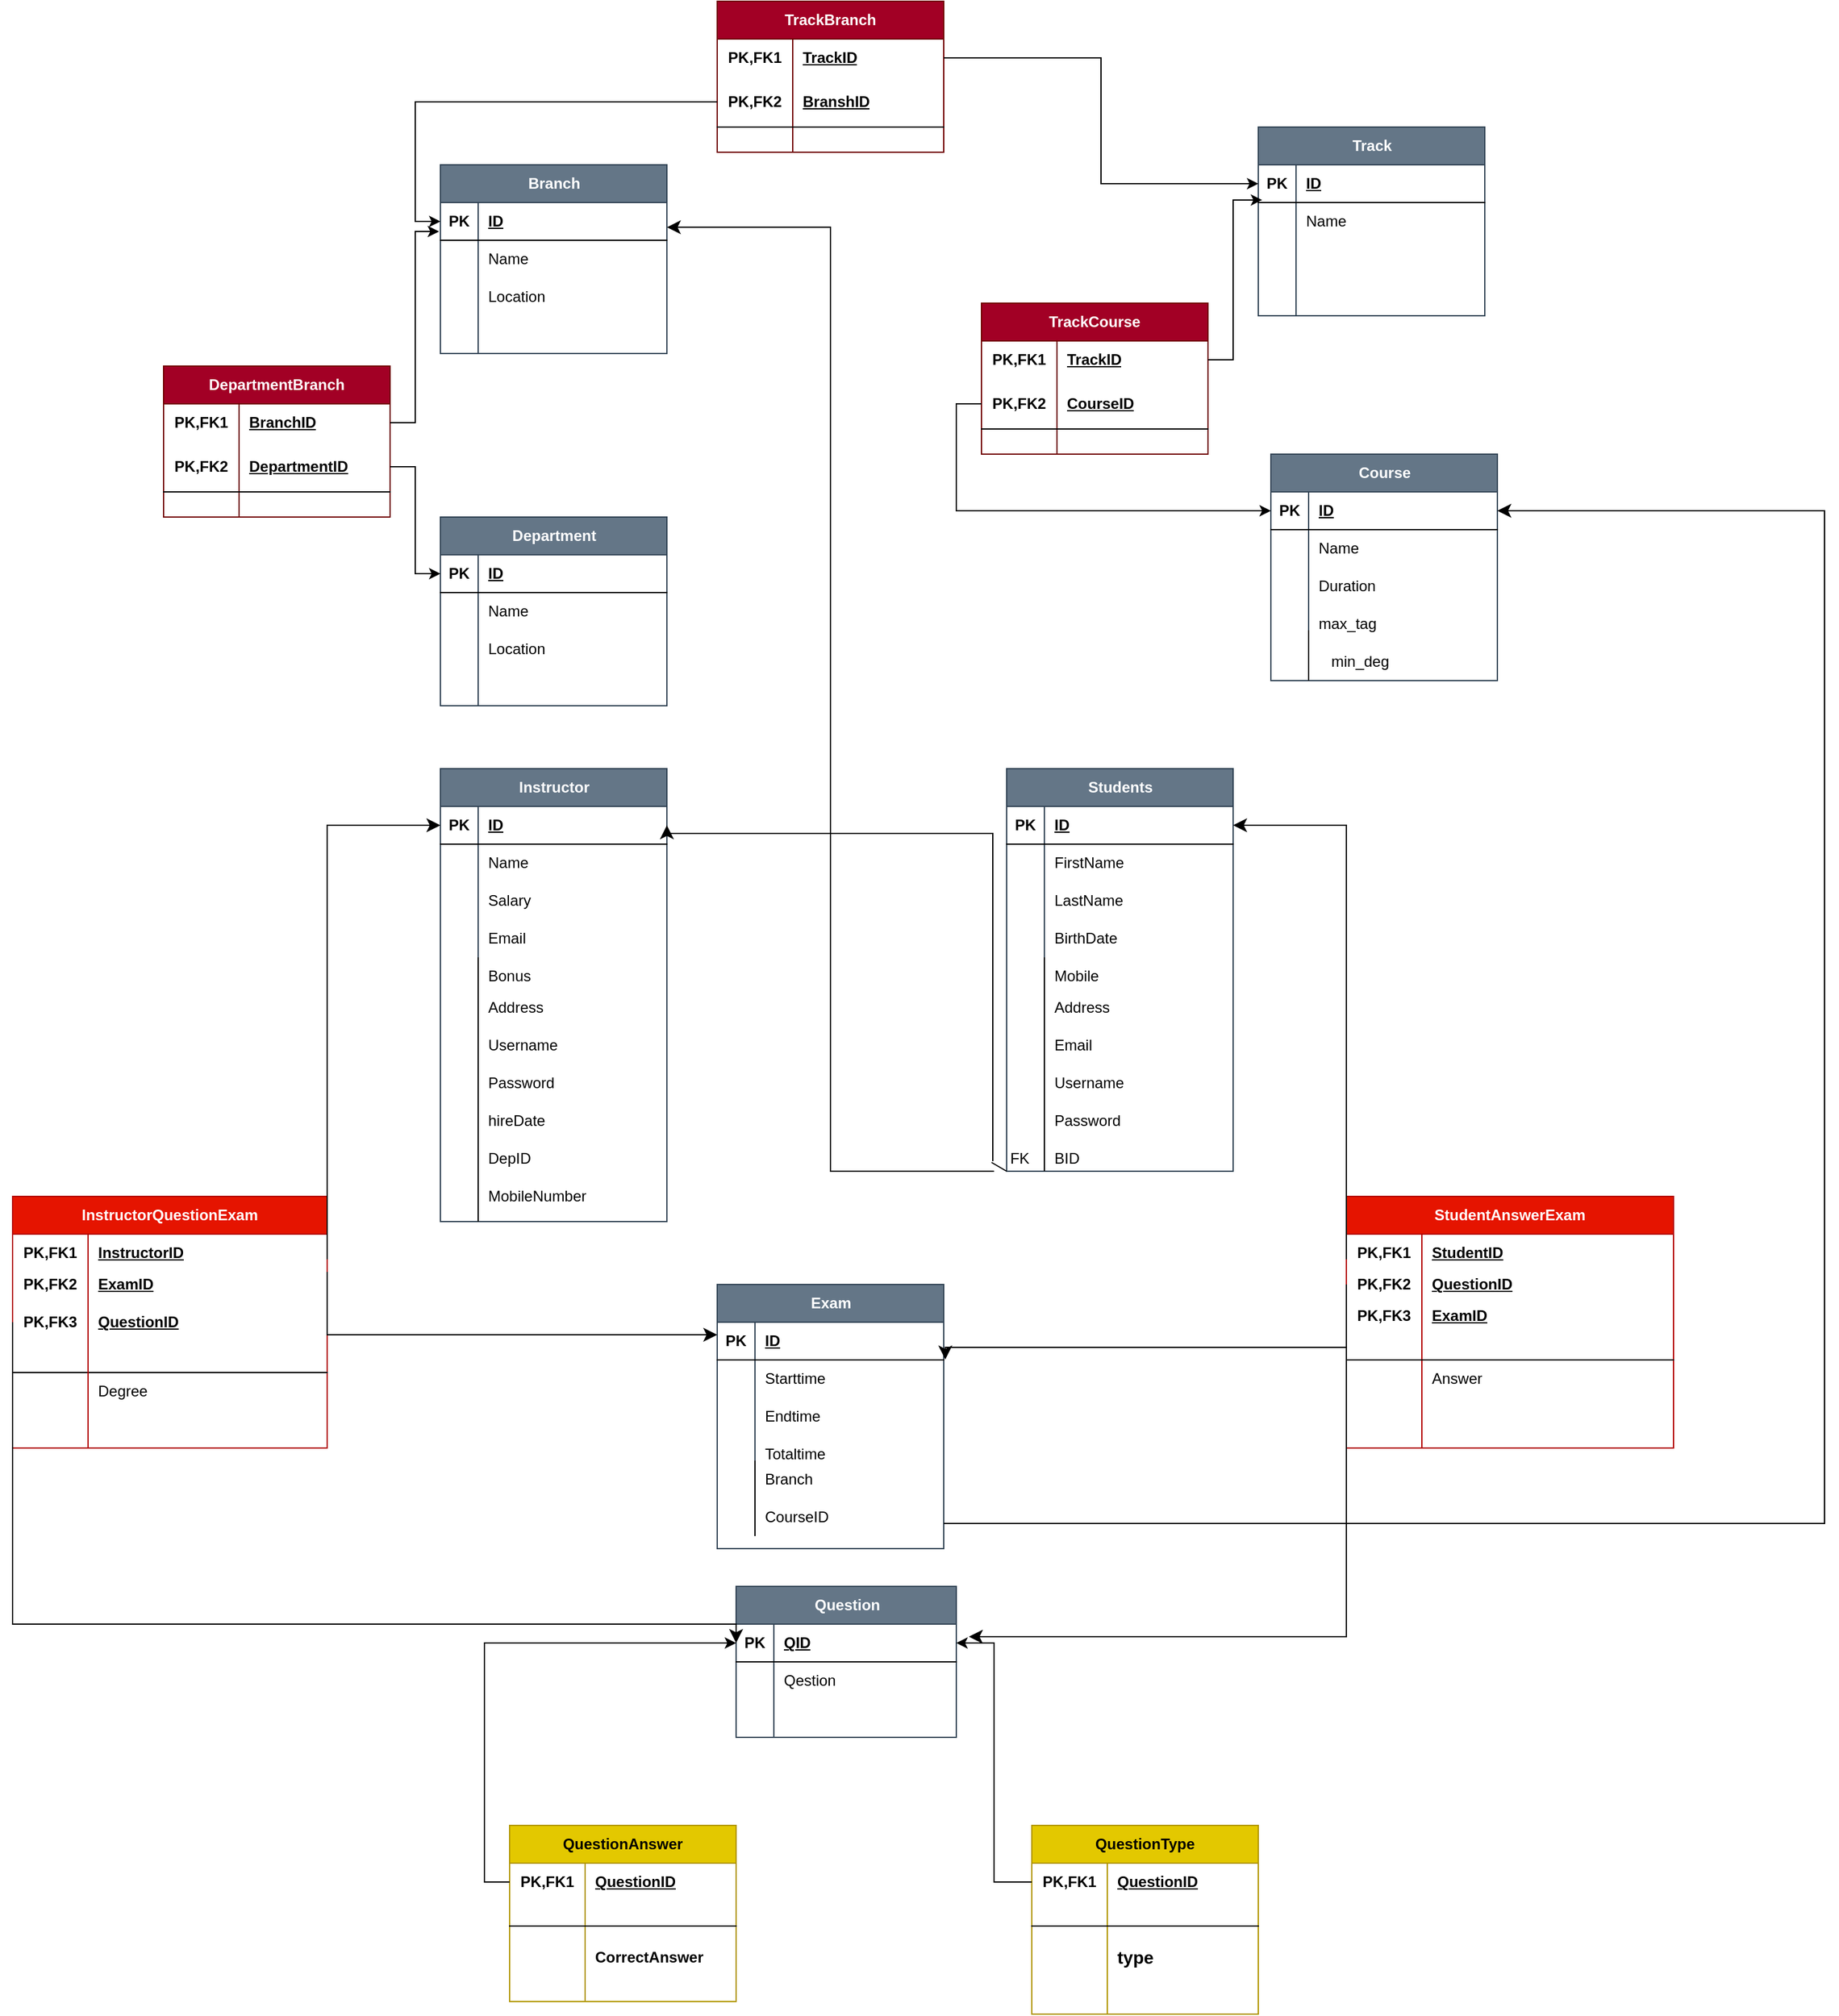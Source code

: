 <mxfile version="24.4.4" type="github">
  <diagram name="Page-1" id="-Jo-SncM-gdNGSBiezSo">
    <mxGraphModel dx="2600" dy="2030" grid="1" gridSize="10" guides="1" tooltips="1" connect="1" arrows="1" fold="1" page="1" pageScale="1" pageWidth="850" pageHeight="1100" math="0" shadow="0">
      <root>
        <mxCell id="0" />
        <mxCell id="1" parent="0" />
        <mxCell id="vOwyvg86rnXxqR4K4Ix8-1" value="Branch" style="shape=table;startSize=30;container=1;collapsible=1;childLayout=tableLayout;fixedRows=1;rowLines=0;fontStyle=1;align=center;resizeLast=1;html=1;fillColor=#647687;strokeColor=#314354;fontColor=#ffffff;" vertex="1" parent="1">
          <mxGeometry x="120" y="80" width="180" height="150" as="geometry" />
        </mxCell>
        <mxCell id="vOwyvg86rnXxqR4K4Ix8-2" value="" style="shape=tableRow;horizontal=0;startSize=0;swimlaneHead=0;swimlaneBody=0;fillColor=none;collapsible=0;dropTarget=0;points=[[0,0.5],[1,0.5]];portConstraint=eastwest;top=0;left=0;right=0;bottom=1;" vertex="1" parent="vOwyvg86rnXxqR4K4Ix8-1">
          <mxGeometry y="30" width="180" height="30" as="geometry" />
        </mxCell>
        <mxCell id="vOwyvg86rnXxqR4K4Ix8-3" value="PK" style="shape=partialRectangle;connectable=0;fillColor=none;top=0;left=0;bottom=0;right=0;fontStyle=1;overflow=hidden;whiteSpace=wrap;html=1;" vertex="1" parent="vOwyvg86rnXxqR4K4Ix8-2">
          <mxGeometry width="30" height="30" as="geometry">
            <mxRectangle width="30" height="30" as="alternateBounds" />
          </mxGeometry>
        </mxCell>
        <mxCell id="vOwyvg86rnXxqR4K4Ix8-4" value="ID" style="shape=partialRectangle;connectable=0;fillColor=none;top=0;left=0;bottom=0;right=0;align=left;spacingLeft=6;fontStyle=5;overflow=hidden;whiteSpace=wrap;html=1;" vertex="1" parent="vOwyvg86rnXxqR4K4Ix8-2">
          <mxGeometry x="30" width="150" height="30" as="geometry">
            <mxRectangle width="150" height="30" as="alternateBounds" />
          </mxGeometry>
        </mxCell>
        <mxCell id="vOwyvg86rnXxqR4K4Ix8-5" value="" style="shape=tableRow;horizontal=0;startSize=0;swimlaneHead=0;swimlaneBody=0;fillColor=none;collapsible=0;dropTarget=0;points=[[0,0.5],[1,0.5]];portConstraint=eastwest;top=0;left=0;right=0;bottom=0;" vertex="1" parent="vOwyvg86rnXxqR4K4Ix8-1">
          <mxGeometry y="60" width="180" height="30" as="geometry" />
        </mxCell>
        <mxCell id="vOwyvg86rnXxqR4K4Ix8-6" value="" style="shape=partialRectangle;connectable=0;fillColor=none;top=0;left=0;bottom=0;right=0;editable=1;overflow=hidden;whiteSpace=wrap;html=1;" vertex="1" parent="vOwyvg86rnXxqR4K4Ix8-5">
          <mxGeometry width="30" height="30" as="geometry">
            <mxRectangle width="30" height="30" as="alternateBounds" />
          </mxGeometry>
        </mxCell>
        <mxCell id="vOwyvg86rnXxqR4K4Ix8-7" value="Name" style="shape=partialRectangle;connectable=0;fillColor=none;top=0;left=0;bottom=0;right=0;align=left;spacingLeft=6;overflow=hidden;whiteSpace=wrap;html=1;" vertex="1" parent="vOwyvg86rnXxqR4K4Ix8-5">
          <mxGeometry x="30" width="150" height="30" as="geometry">
            <mxRectangle width="150" height="30" as="alternateBounds" />
          </mxGeometry>
        </mxCell>
        <mxCell id="vOwyvg86rnXxqR4K4Ix8-8" value="" style="shape=tableRow;horizontal=0;startSize=0;swimlaneHead=0;swimlaneBody=0;fillColor=none;collapsible=0;dropTarget=0;points=[[0,0.5],[1,0.5]];portConstraint=eastwest;top=0;left=0;right=0;bottom=0;" vertex="1" parent="vOwyvg86rnXxqR4K4Ix8-1">
          <mxGeometry y="90" width="180" height="30" as="geometry" />
        </mxCell>
        <mxCell id="vOwyvg86rnXxqR4K4Ix8-9" value="" style="shape=partialRectangle;connectable=0;fillColor=none;top=0;left=0;bottom=0;right=0;editable=1;overflow=hidden;whiteSpace=wrap;html=1;" vertex="1" parent="vOwyvg86rnXxqR4K4Ix8-8">
          <mxGeometry width="30" height="30" as="geometry">
            <mxRectangle width="30" height="30" as="alternateBounds" />
          </mxGeometry>
        </mxCell>
        <mxCell id="vOwyvg86rnXxqR4K4Ix8-10" value="Location" style="shape=partialRectangle;connectable=0;fillColor=none;top=0;left=0;bottom=0;right=0;align=left;spacingLeft=6;overflow=hidden;whiteSpace=wrap;html=1;" vertex="1" parent="vOwyvg86rnXxqR4K4Ix8-8">
          <mxGeometry x="30" width="150" height="30" as="geometry">
            <mxRectangle width="150" height="30" as="alternateBounds" />
          </mxGeometry>
        </mxCell>
        <mxCell id="vOwyvg86rnXxqR4K4Ix8-11" value="" style="shape=tableRow;horizontal=0;startSize=0;swimlaneHead=0;swimlaneBody=0;fillColor=none;collapsible=0;dropTarget=0;points=[[0,0.5],[1,0.5]];portConstraint=eastwest;top=0;left=0;right=0;bottom=0;" vertex="1" parent="vOwyvg86rnXxqR4K4Ix8-1">
          <mxGeometry y="120" width="180" height="30" as="geometry" />
        </mxCell>
        <mxCell id="vOwyvg86rnXxqR4K4Ix8-12" value="" style="shape=partialRectangle;connectable=0;fillColor=none;top=0;left=0;bottom=0;right=0;editable=1;overflow=hidden;whiteSpace=wrap;html=1;" vertex="1" parent="vOwyvg86rnXxqR4K4Ix8-11">
          <mxGeometry width="30" height="30" as="geometry">
            <mxRectangle width="30" height="30" as="alternateBounds" />
          </mxGeometry>
        </mxCell>
        <mxCell id="vOwyvg86rnXxqR4K4Ix8-13" value="" style="shape=partialRectangle;connectable=0;fillColor=none;top=0;left=0;bottom=0;right=0;align=left;spacingLeft=6;overflow=hidden;whiteSpace=wrap;html=1;" vertex="1" parent="vOwyvg86rnXxqR4K4Ix8-11">
          <mxGeometry x="30" width="150" height="30" as="geometry">
            <mxRectangle width="150" height="30" as="alternateBounds" />
          </mxGeometry>
        </mxCell>
        <mxCell id="vOwyvg86rnXxqR4K4Ix8-14" value="Track" style="shape=table;startSize=30;container=1;collapsible=1;childLayout=tableLayout;fixedRows=1;rowLines=0;fontStyle=1;align=center;resizeLast=1;html=1;fillColor=#647687;strokeColor=#314354;fontColor=#ffffff;" vertex="1" parent="1">
          <mxGeometry x="770" y="50" width="180" height="150" as="geometry" />
        </mxCell>
        <mxCell id="vOwyvg86rnXxqR4K4Ix8-15" value="" style="shape=tableRow;horizontal=0;startSize=0;swimlaneHead=0;swimlaneBody=0;fillColor=none;collapsible=0;dropTarget=0;points=[[0,0.5],[1,0.5]];portConstraint=eastwest;top=0;left=0;right=0;bottom=1;" vertex="1" parent="vOwyvg86rnXxqR4K4Ix8-14">
          <mxGeometry y="30" width="180" height="30" as="geometry" />
        </mxCell>
        <mxCell id="vOwyvg86rnXxqR4K4Ix8-16" value="PK" style="shape=partialRectangle;connectable=0;fillColor=none;top=0;left=0;bottom=0;right=0;fontStyle=1;overflow=hidden;whiteSpace=wrap;html=1;" vertex="1" parent="vOwyvg86rnXxqR4K4Ix8-15">
          <mxGeometry width="30" height="30" as="geometry">
            <mxRectangle width="30" height="30" as="alternateBounds" />
          </mxGeometry>
        </mxCell>
        <mxCell id="vOwyvg86rnXxqR4K4Ix8-17" value="ID" style="shape=partialRectangle;connectable=0;fillColor=none;top=0;left=0;bottom=0;right=0;align=left;spacingLeft=6;fontStyle=5;overflow=hidden;whiteSpace=wrap;html=1;" vertex="1" parent="vOwyvg86rnXxqR4K4Ix8-15">
          <mxGeometry x="30" width="150" height="30" as="geometry">
            <mxRectangle width="150" height="30" as="alternateBounds" />
          </mxGeometry>
        </mxCell>
        <mxCell id="vOwyvg86rnXxqR4K4Ix8-18" value="" style="shape=tableRow;horizontal=0;startSize=0;swimlaneHead=0;swimlaneBody=0;fillColor=none;collapsible=0;dropTarget=0;points=[[0,0.5],[1,0.5]];portConstraint=eastwest;top=0;left=0;right=0;bottom=0;" vertex="1" parent="vOwyvg86rnXxqR4K4Ix8-14">
          <mxGeometry y="60" width="180" height="30" as="geometry" />
        </mxCell>
        <mxCell id="vOwyvg86rnXxqR4K4Ix8-19" value="" style="shape=partialRectangle;connectable=0;fillColor=none;top=0;left=0;bottom=0;right=0;editable=1;overflow=hidden;whiteSpace=wrap;html=1;" vertex="1" parent="vOwyvg86rnXxqR4K4Ix8-18">
          <mxGeometry width="30" height="30" as="geometry">
            <mxRectangle width="30" height="30" as="alternateBounds" />
          </mxGeometry>
        </mxCell>
        <mxCell id="vOwyvg86rnXxqR4K4Ix8-20" value="Name" style="shape=partialRectangle;connectable=0;fillColor=none;top=0;left=0;bottom=0;right=0;align=left;spacingLeft=6;overflow=hidden;whiteSpace=wrap;html=1;" vertex="1" parent="vOwyvg86rnXxqR4K4Ix8-18">
          <mxGeometry x="30" width="150" height="30" as="geometry">
            <mxRectangle width="150" height="30" as="alternateBounds" />
          </mxGeometry>
        </mxCell>
        <mxCell id="vOwyvg86rnXxqR4K4Ix8-21" value="" style="shape=tableRow;horizontal=0;startSize=0;swimlaneHead=0;swimlaneBody=0;fillColor=none;collapsible=0;dropTarget=0;points=[[0,0.5],[1,0.5]];portConstraint=eastwest;top=0;left=0;right=0;bottom=0;" vertex="1" parent="vOwyvg86rnXxqR4K4Ix8-14">
          <mxGeometry y="90" width="180" height="30" as="geometry" />
        </mxCell>
        <mxCell id="vOwyvg86rnXxqR4K4Ix8-22" value="" style="shape=partialRectangle;connectable=0;fillColor=none;top=0;left=0;bottom=0;right=0;editable=1;overflow=hidden;whiteSpace=wrap;html=1;" vertex="1" parent="vOwyvg86rnXxqR4K4Ix8-21">
          <mxGeometry width="30" height="30" as="geometry">
            <mxRectangle width="30" height="30" as="alternateBounds" />
          </mxGeometry>
        </mxCell>
        <mxCell id="vOwyvg86rnXxqR4K4Ix8-23" value="" style="shape=partialRectangle;connectable=0;fillColor=none;top=0;left=0;bottom=0;right=0;align=left;spacingLeft=6;overflow=hidden;whiteSpace=wrap;html=1;" vertex="1" parent="vOwyvg86rnXxqR4K4Ix8-21">
          <mxGeometry x="30" width="150" height="30" as="geometry">
            <mxRectangle width="150" height="30" as="alternateBounds" />
          </mxGeometry>
        </mxCell>
        <mxCell id="vOwyvg86rnXxqR4K4Ix8-24" value="" style="shape=tableRow;horizontal=0;startSize=0;swimlaneHead=0;swimlaneBody=0;fillColor=none;collapsible=0;dropTarget=0;points=[[0,0.5],[1,0.5]];portConstraint=eastwest;top=0;left=0;right=0;bottom=0;" vertex="1" parent="vOwyvg86rnXxqR4K4Ix8-14">
          <mxGeometry y="120" width="180" height="30" as="geometry" />
        </mxCell>
        <mxCell id="vOwyvg86rnXxqR4K4Ix8-25" value="" style="shape=partialRectangle;connectable=0;fillColor=none;top=0;left=0;bottom=0;right=0;editable=1;overflow=hidden;whiteSpace=wrap;html=1;" vertex="1" parent="vOwyvg86rnXxqR4K4Ix8-24">
          <mxGeometry width="30" height="30" as="geometry">
            <mxRectangle width="30" height="30" as="alternateBounds" />
          </mxGeometry>
        </mxCell>
        <mxCell id="vOwyvg86rnXxqR4K4Ix8-26" value="" style="shape=partialRectangle;connectable=0;fillColor=none;top=0;left=0;bottom=0;right=0;align=left;spacingLeft=6;overflow=hidden;whiteSpace=wrap;html=1;" vertex="1" parent="vOwyvg86rnXxqR4K4Ix8-24">
          <mxGeometry x="30" width="150" height="30" as="geometry">
            <mxRectangle width="150" height="30" as="alternateBounds" />
          </mxGeometry>
        </mxCell>
        <mxCell id="vOwyvg86rnXxqR4K4Ix8-27" value="Course" style="shape=table;startSize=30;container=1;collapsible=1;childLayout=tableLayout;fixedRows=1;rowLines=0;fontStyle=1;align=center;resizeLast=1;html=1;fillColor=#647687;strokeColor=#314354;fontColor=#ffffff;" vertex="1" parent="1">
          <mxGeometry x="780" y="310" width="180" height="180" as="geometry" />
        </mxCell>
        <mxCell id="vOwyvg86rnXxqR4K4Ix8-28" value="" style="shape=tableRow;horizontal=0;startSize=0;swimlaneHead=0;swimlaneBody=0;fillColor=none;collapsible=0;dropTarget=0;points=[[0,0.5],[1,0.5]];portConstraint=eastwest;top=0;left=0;right=0;bottom=1;" vertex="1" parent="vOwyvg86rnXxqR4K4Ix8-27">
          <mxGeometry y="30" width="180" height="30" as="geometry" />
        </mxCell>
        <mxCell id="vOwyvg86rnXxqR4K4Ix8-29" value="PK" style="shape=partialRectangle;connectable=0;fillColor=none;top=0;left=0;bottom=0;right=0;fontStyle=1;overflow=hidden;whiteSpace=wrap;html=1;" vertex="1" parent="vOwyvg86rnXxqR4K4Ix8-28">
          <mxGeometry width="30" height="30" as="geometry">
            <mxRectangle width="30" height="30" as="alternateBounds" />
          </mxGeometry>
        </mxCell>
        <mxCell id="vOwyvg86rnXxqR4K4Ix8-30" value="ID" style="shape=partialRectangle;connectable=0;fillColor=none;top=0;left=0;bottom=0;right=0;align=left;spacingLeft=6;fontStyle=5;overflow=hidden;whiteSpace=wrap;html=1;" vertex="1" parent="vOwyvg86rnXxqR4K4Ix8-28">
          <mxGeometry x="30" width="150" height="30" as="geometry">
            <mxRectangle width="150" height="30" as="alternateBounds" />
          </mxGeometry>
        </mxCell>
        <mxCell id="vOwyvg86rnXxqR4K4Ix8-31" value="" style="shape=tableRow;horizontal=0;startSize=0;swimlaneHead=0;swimlaneBody=0;fillColor=none;collapsible=0;dropTarget=0;points=[[0,0.5],[1,0.5]];portConstraint=eastwest;top=0;left=0;right=0;bottom=0;" vertex="1" parent="vOwyvg86rnXxqR4K4Ix8-27">
          <mxGeometry y="60" width="180" height="30" as="geometry" />
        </mxCell>
        <mxCell id="vOwyvg86rnXxqR4K4Ix8-32" value="" style="shape=partialRectangle;connectable=0;fillColor=none;top=0;left=0;bottom=0;right=0;editable=1;overflow=hidden;whiteSpace=wrap;html=1;" vertex="1" parent="vOwyvg86rnXxqR4K4Ix8-31">
          <mxGeometry width="30" height="30" as="geometry">
            <mxRectangle width="30" height="30" as="alternateBounds" />
          </mxGeometry>
        </mxCell>
        <mxCell id="vOwyvg86rnXxqR4K4Ix8-33" value="Name" style="shape=partialRectangle;connectable=0;fillColor=none;top=0;left=0;bottom=0;right=0;align=left;spacingLeft=6;overflow=hidden;whiteSpace=wrap;html=1;" vertex="1" parent="vOwyvg86rnXxqR4K4Ix8-31">
          <mxGeometry x="30" width="150" height="30" as="geometry">
            <mxRectangle width="150" height="30" as="alternateBounds" />
          </mxGeometry>
        </mxCell>
        <mxCell id="vOwyvg86rnXxqR4K4Ix8-34" value="" style="shape=tableRow;horizontal=0;startSize=0;swimlaneHead=0;swimlaneBody=0;fillColor=none;collapsible=0;dropTarget=0;points=[[0,0.5],[1,0.5]];portConstraint=eastwest;top=0;left=0;right=0;bottom=0;" vertex="1" parent="vOwyvg86rnXxqR4K4Ix8-27">
          <mxGeometry y="90" width="180" height="30" as="geometry" />
        </mxCell>
        <mxCell id="vOwyvg86rnXxqR4K4Ix8-35" value="" style="shape=partialRectangle;connectable=0;fillColor=none;top=0;left=0;bottom=0;right=0;editable=1;overflow=hidden;whiteSpace=wrap;html=1;" vertex="1" parent="vOwyvg86rnXxqR4K4Ix8-34">
          <mxGeometry width="30" height="30" as="geometry">
            <mxRectangle width="30" height="30" as="alternateBounds" />
          </mxGeometry>
        </mxCell>
        <mxCell id="vOwyvg86rnXxqR4K4Ix8-36" value="Duration" style="shape=partialRectangle;connectable=0;fillColor=none;top=0;left=0;bottom=0;right=0;align=left;spacingLeft=6;overflow=hidden;whiteSpace=wrap;html=1;" vertex="1" parent="vOwyvg86rnXxqR4K4Ix8-34">
          <mxGeometry x="30" width="150" height="30" as="geometry">
            <mxRectangle width="150" height="30" as="alternateBounds" />
          </mxGeometry>
        </mxCell>
        <mxCell id="vOwyvg86rnXxqR4K4Ix8-37" value="" style="shape=tableRow;horizontal=0;startSize=0;swimlaneHead=0;swimlaneBody=0;fillColor=none;collapsible=0;dropTarget=0;points=[[0,0.5],[1,0.5]];portConstraint=eastwest;top=0;left=0;right=0;bottom=0;" vertex="1" parent="vOwyvg86rnXxqR4K4Ix8-27">
          <mxGeometry y="120" width="180" height="30" as="geometry" />
        </mxCell>
        <mxCell id="vOwyvg86rnXxqR4K4Ix8-38" value="" style="shape=partialRectangle;connectable=0;fillColor=none;top=0;left=0;bottom=0;right=0;editable=1;overflow=hidden;whiteSpace=wrap;html=1;" vertex="1" parent="vOwyvg86rnXxqR4K4Ix8-37">
          <mxGeometry width="30" height="30" as="geometry">
            <mxRectangle width="30" height="30" as="alternateBounds" />
          </mxGeometry>
        </mxCell>
        <mxCell id="vOwyvg86rnXxqR4K4Ix8-39" value="max_tag" style="shape=partialRectangle;connectable=0;fillColor=none;top=0;left=0;bottom=0;right=0;align=left;spacingLeft=6;overflow=hidden;whiteSpace=wrap;html=1;" vertex="1" parent="vOwyvg86rnXxqR4K4Ix8-37">
          <mxGeometry x="30" width="150" height="30" as="geometry">
            <mxRectangle width="150" height="30" as="alternateBounds" />
          </mxGeometry>
        </mxCell>
        <mxCell id="vOwyvg86rnXxqR4K4Ix8-40" value="Department" style="shape=table;startSize=30;container=1;collapsible=1;childLayout=tableLayout;fixedRows=1;rowLines=0;fontStyle=1;align=center;resizeLast=1;html=1;fillColor=#647687;strokeColor=#314354;fontColor=#ffffff;" vertex="1" parent="1">
          <mxGeometry x="120" y="360" width="180" height="150" as="geometry" />
        </mxCell>
        <mxCell id="vOwyvg86rnXxqR4K4Ix8-41" value="" style="shape=tableRow;horizontal=0;startSize=0;swimlaneHead=0;swimlaneBody=0;fillColor=none;collapsible=0;dropTarget=0;points=[[0,0.5],[1,0.5]];portConstraint=eastwest;top=0;left=0;right=0;bottom=1;" vertex="1" parent="vOwyvg86rnXxqR4K4Ix8-40">
          <mxGeometry y="30" width="180" height="30" as="geometry" />
        </mxCell>
        <mxCell id="vOwyvg86rnXxqR4K4Ix8-42" value="PK" style="shape=partialRectangle;connectable=0;fillColor=none;top=0;left=0;bottom=0;right=0;fontStyle=1;overflow=hidden;whiteSpace=wrap;html=1;" vertex="1" parent="vOwyvg86rnXxqR4K4Ix8-41">
          <mxGeometry width="30" height="30" as="geometry">
            <mxRectangle width="30" height="30" as="alternateBounds" />
          </mxGeometry>
        </mxCell>
        <mxCell id="vOwyvg86rnXxqR4K4Ix8-43" value="ID" style="shape=partialRectangle;connectable=0;fillColor=none;top=0;left=0;bottom=0;right=0;align=left;spacingLeft=6;fontStyle=5;overflow=hidden;whiteSpace=wrap;html=1;" vertex="1" parent="vOwyvg86rnXxqR4K4Ix8-41">
          <mxGeometry x="30" width="150" height="30" as="geometry">
            <mxRectangle width="150" height="30" as="alternateBounds" />
          </mxGeometry>
        </mxCell>
        <mxCell id="vOwyvg86rnXxqR4K4Ix8-44" value="" style="shape=tableRow;horizontal=0;startSize=0;swimlaneHead=0;swimlaneBody=0;fillColor=none;collapsible=0;dropTarget=0;points=[[0,0.5],[1,0.5]];portConstraint=eastwest;top=0;left=0;right=0;bottom=0;" vertex="1" parent="vOwyvg86rnXxqR4K4Ix8-40">
          <mxGeometry y="60" width="180" height="30" as="geometry" />
        </mxCell>
        <mxCell id="vOwyvg86rnXxqR4K4Ix8-45" value="" style="shape=partialRectangle;connectable=0;fillColor=none;top=0;left=0;bottom=0;right=0;editable=1;overflow=hidden;whiteSpace=wrap;html=1;" vertex="1" parent="vOwyvg86rnXxqR4K4Ix8-44">
          <mxGeometry width="30" height="30" as="geometry">
            <mxRectangle width="30" height="30" as="alternateBounds" />
          </mxGeometry>
        </mxCell>
        <mxCell id="vOwyvg86rnXxqR4K4Ix8-46" value="Name" style="shape=partialRectangle;connectable=0;fillColor=none;top=0;left=0;bottom=0;right=0;align=left;spacingLeft=6;overflow=hidden;whiteSpace=wrap;html=1;" vertex="1" parent="vOwyvg86rnXxqR4K4Ix8-44">
          <mxGeometry x="30" width="150" height="30" as="geometry">
            <mxRectangle width="150" height="30" as="alternateBounds" />
          </mxGeometry>
        </mxCell>
        <mxCell id="vOwyvg86rnXxqR4K4Ix8-47" value="" style="shape=tableRow;horizontal=0;startSize=0;swimlaneHead=0;swimlaneBody=0;fillColor=none;collapsible=0;dropTarget=0;points=[[0,0.5],[1,0.5]];portConstraint=eastwest;top=0;left=0;right=0;bottom=0;" vertex="1" parent="vOwyvg86rnXxqR4K4Ix8-40">
          <mxGeometry y="90" width="180" height="30" as="geometry" />
        </mxCell>
        <mxCell id="vOwyvg86rnXxqR4K4Ix8-48" value="" style="shape=partialRectangle;connectable=0;fillColor=none;top=0;left=0;bottom=0;right=0;editable=1;overflow=hidden;whiteSpace=wrap;html=1;" vertex="1" parent="vOwyvg86rnXxqR4K4Ix8-47">
          <mxGeometry width="30" height="30" as="geometry">
            <mxRectangle width="30" height="30" as="alternateBounds" />
          </mxGeometry>
        </mxCell>
        <mxCell id="vOwyvg86rnXxqR4K4Ix8-49" value="Location" style="shape=partialRectangle;connectable=0;fillColor=none;top=0;left=0;bottom=0;right=0;align=left;spacingLeft=6;overflow=hidden;whiteSpace=wrap;html=1;" vertex="1" parent="vOwyvg86rnXxqR4K4Ix8-47">
          <mxGeometry x="30" width="150" height="30" as="geometry">
            <mxRectangle width="150" height="30" as="alternateBounds" />
          </mxGeometry>
        </mxCell>
        <mxCell id="vOwyvg86rnXxqR4K4Ix8-50" value="" style="shape=tableRow;horizontal=0;startSize=0;swimlaneHead=0;swimlaneBody=0;fillColor=none;collapsible=0;dropTarget=0;points=[[0,0.5],[1,0.5]];portConstraint=eastwest;top=0;left=0;right=0;bottom=0;" vertex="1" parent="vOwyvg86rnXxqR4K4Ix8-40">
          <mxGeometry y="120" width="180" height="30" as="geometry" />
        </mxCell>
        <mxCell id="vOwyvg86rnXxqR4K4Ix8-51" value="" style="shape=partialRectangle;connectable=0;fillColor=none;top=0;left=0;bottom=0;right=0;editable=1;overflow=hidden;whiteSpace=wrap;html=1;" vertex="1" parent="vOwyvg86rnXxqR4K4Ix8-50">
          <mxGeometry width="30" height="30" as="geometry">
            <mxRectangle width="30" height="30" as="alternateBounds" />
          </mxGeometry>
        </mxCell>
        <mxCell id="vOwyvg86rnXxqR4K4Ix8-52" value="" style="shape=partialRectangle;connectable=0;fillColor=none;top=0;left=0;bottom=0;right=0;align=left;spacingLeft=6;overflow=hidden;whiteSpace=wrap;html=1;" vertex="1" parent="vOwyvg86rnXxqR4K4Ix8-50">
          <mxGeometry x="30" width="150" height="30" as="geometry">
            <mxRectangle width="150" height="30" as="alternateBounds" />
          </mxGeometry>
        </mxCell>
        <mxCell id="vOwyvg86rnXxqR4K4Ix8-53" value="Instructor" style="shape=table;startSize=30;container=1;collapsible=1;childLayout=tableLayout;fixedRows=1;rowLines=0;fontStyle=1;align=center;resizeLast=1;html=1;fillColor=#647687;strokeColor=#314354;fontColor=#ffffff;" vertex="1" parent="1">
          <mxGeometry x="120" y="560" width="180" height="360" as="geometry">
            <mxRectangle x="120" y="560" width="100" height="30" as="alternateBounds" />
          </mxGeometry>
        </mxCell>
        <mxCell id="vOwyvg86rnXxqR4K4Ix8-54" value="" style="shape=tableRow;horizontal=0;startSize=0;swimlaneHead=0;swimlaneBody=0;fillColor=none;collapsible=0;dropTarget=0;points=[[0,0.5],[1,0.5]];portConstraint=eastwest;top=0;left=0;right=0;bottom=1;" vertex="1" parent="vOwyvg86rnXxqR4K4Ix8-53">
          <mxGeometry y="30" width="180" height="30" as="geometry" />
        </mxCell>
        <mxCell id="vOwyvg86rnXxqR4K4Ix8-55" value="PK" style="shape=partialRectangle;connectable=0;fillColor=none;top=0;left=0;bottom=0;right=0;fontStyle=1;overflow=hidden;whiteSpace=wrap;html=1;" vertex="1" parent="vOwyvg86rnXxqR4K4Ix8-54">
          <mxGeometry width="30" height="30" as="geometry">
            <mxRectangle width="30" height="30" as="alternateBounds" />
          </mxGeometry>
        </mxCell>
        <mxCell id="vOwyvg86rnXxqR4K4Ix8-56" value="ID" style="shape=partialRectangle;connectable=0;fillColor=none;top=0;left=0;bottom=0;right=0;align=left;spacingLeft=6;fontStyle=5;overflow=hidden;whiteSpace=wrap;html=1;" vertex="1" parent="vOwyvg86rnXxqR4K4Ix8-54">
          <mxGeometry x="30" width="150" height="30" as="geometry">
            <mxRectangle width="150" height="30" as="alternateBounds" />
          </mxGeometry>
        </mxCell>
        <mxCell id="vOwyvg86rnXxqR4K4Ix8-57" value="" style="shape=tableRow;horizontal=0;startSize=0;swimlaneHead=0;swimlaneBody=0;fillColor=none;collapsible=0;dropTarget=0;points=[[0,0.5],[1,0.5]];portConstraint=eastwest;top=0;left=0;right=0;bottom=0;" vertex="1" parent="vOwyvg86rnXxqR4K4Ix8-53">
          <mxGeometry y="60" width="180" height="30" as="geometry" />
        </mxCell>
        <mxCell id="vOwyvg86rnXxqR4K4Ix8-58" value="" style="shape=partialRectangle;connectable=0;fillColor=none;top=0;left=0;bottom=0;right=0;editable=1;overflow=hidden;whiteSpace=wrap;html=1;" vertex="1" parent="vOwyvg86rnXxqR4K4Ix8-57">
          <mxGeometry width="30" height="30" as="geometry">
            <mxRectangle width="30" height="30" as="alternateBounds" />
          </mxGeometry>
        </mxCell>
        <mxCell id="vOwyvg86rnXxqR4K4Ix8-59" value="Name" style="shape=partialRectangle;connectable=0;fillColor=none;top=0;left=0;bottom=0;right=0;align=left;spacingLeft=6;overflow=hidden;whiteSpace=wrap;html=1;" vertex="1" parent="vOwyvg86rnXxqR4K4Ix8-57">
          <mxGeometry x="30" width="150" height="30" as="geometry">
            <mxRectangle width="150" height="30" as="alternateBounds" />
          </mxGeometry>
        </mxCell>
        <mxCell id="vOwyvg86rnXxqR4K4Ix8-60" value="" style="shape=tableRow;horizontal=0;startSize=0;swimlaneHead=0;swimlaneBody=0;fillColor=none;collapsible=0;dropTarget=0;points=[[0,0.5],[1,0.5]];portConstraint=eastwest;top=0;left=0;right=0;bottom=0;" vertex="1" parent="vOwyvg86rnXxqR4K4Ix8-53">
          <mxGeometry y="90" width="180" height="30" as="geometry" />
        </mxCell>
        <mxCell id="vOwyvg86rnXxqR4K4Ix8-61" value="" style="shape=partialRectangle;connectable=0;fillColor=none;top=0;left=0;bottom=0;right=0;editable=1;overflow=hidden;whiteSpace=wrap;html=1;" vertex="1" parent="vOwyvg86rnXxqR4K4Ix8-60">
          <mxGeometry width="30" height="30" as="geometry">
            <mxRectangle width="30" height="30" as="alternateBounds" />
          </mxGeometry>
        </mxCell>
        <mxCell id="vOwyvg86rnXxqR4K4Ix8-62" value="Salary" style="shape=partialRectangle;connectable=0;fillColor=none;top=0;left=0;bottom=0;right=0;align=left;spacingLeft=6;overflow=hidden;whiteSpace=wrap;html=1;" vertex="1" parent="vOwyvg86rnXxqR4K4Ix8-60">
          <mxGeometry x="30" width="150" height="30" as="geometry">
            <mxRectangle width="150" height="30" as="alternateBounds" />
          </mxGeometry>
        </mxCell>
        <mxCell id="vOwyvg86rnXxqR4K4Ix8-63" value="" style="shape=tableRow;horizontal=0;startSize=0;swimlaneHead=0;swimlaneBody=0;fillColor=none;collapsible=0;dropTarget=0;points=[[0,0.5],[1,0.5]];portConstraint=eastwest;top=0;left=0;right=0;bottom=0;" vertex="1" parent="vOwyvg86rnXxqR4K4Ix8-53">
          <mxGeometry y="120" width="180" height="30" as="geometry" />
        </mxCell>
        <mxCell id="vOwyvg86rnXxqR4K4Ix8-64" value="" style="shape=partialRectangle;connectable=0;fillColor=none;top=0;left=0;bottom=0;right=0;editable=1;overflow=hidden;whiteSpace=wrap;html=1;" vertex="1" parent="vOwyvg86rnXxqR4K4Ix8-63">
          <mxGeometry width="30" height="30" as="geometry">
            <mxRectangle width="30" height="30" as="alternateBounds" />
          </mxGeometry>
        </mxCell>
        <mxCell id="vOwyvg86rnXxqR4K4Ix8-65" value="Email" style="shape=partialRectangle;connectable=0;fillColor=none;top=0;left=0;bottom=0;right=0;align=left;spacingLeft=6;overflow=hidden;whiteSpace=wrap;html=1;" vertex="1" parent="vOwyvg86rnXxqR4K4Ix8-63">
          <mxGeometry x="30" width="150" height="30" as="geometry">
            <mxRectangle width="150" height="30" as="alternateBounds" />
          </mxGeometry>
        </mxCell>
        <mxCell id="vOwyvg86rnXxqR4K4Ix8-66" value="TrackBranch" style="shape=table;startSize=30;container=1;collapsible=1;childLayout=tableLayout;fixedRows=1;rowLines=0;fontStyle=1;align=center;resizeLast=1;html=1;whiteSpace=wrap;fillColor=#a20025;strokeColor=#6F0000;fontColor=#ffffff;" vertex="1" parent="1">
          <mxGeometry x="340" y="-50" width="180" height="120" as="geometry" />
        </mxCell>
        <mxCell id="vOwyvg86rnXxqR4K4Ix8-67" value="" style="shape=tableRow;horizontal=0;startSize=0;swimlaneHead=0;swimlaneBody=0;fillColor=none;collapsible=0;dropTarget=0;points=[[0,0.5],[1,0.5]];portConstraint=eastwest;top=0;left=0;right=0;bottom=0;html=1;" vertex="1" parent="vOwyvg86rnXxqR4K4Ix8-66">
          <mxGeometry y="30" width="180" height="30" as="geometry" />
        </mxCell>
        <mxCell id="vOwyvg86rnXxqR4K4Ix8-68" value="PK,FK1" style="shape=partialRectangle;connectable=0;fillColor=none;top=0;left=0;bottom=0;right=0;fontStyle=1;overflow=hidden;html=1;whiteSpace=wrap;" vertex="1" parent="vOwyvg86rnXxqR4K4Ix8-67">
          <mxGeometry width="60" height="30" as="geometry">
            <mxRectangle width="60" height="30" as="alternateBounds" />
          </mxGeometry>
        </mxCell>
        <mxCell id="vOwyvg86rnXxqR4K4Ix8-69" value="TrackID" style="shape=partialRectangle;connectable=0;fillColor=none;top=0;left=0;bottom=0;right=0;align=left;spacingLeft=6;fontStyle=5;overflow=hidden;html=1;whiteSpace=wrap;" vertex="1" parent="vOwyvg86rnXxqR4K4Ix8-67">
          <mxGeometry x="60" width="120" height="30" as="geometry">
            <mxRectangle width="120" height="30" as="alternateBounds" />
          </mxGeometry>
        </mxCell>
        <mxCell id="vOwyvg86rnXxqR4K4Ix8-70" value="" style="shape=tableRow;horizontal=0;startSize=0;swimlaneHead=0;swimlaneBody=0;fillColor=none;collapsible=0;dropTarget=0;points=[[0,0.5],[1,0.5]];portConstraint=eastwest;top=0;left=0;right=0;bottom=1;html=1;" vertex="1" parent="vOwyvg86rnXxqR4K4Ix8-66">
          <mxGeometry y="60" width="180" height="40" as="geometry" />
        </mxCell>
        <mxCell id="vOwyvg86rnXxqR4K4Ix8-71" value="PK,FK2" style="shape=partialRectangle;connectable=0;fillColor=none;top=0;left=0;bottom=0;right=0;fontStyle=1;overflow=hidden;html=1;whiteSpace=wrap;" vertex="1" parent="vOwyvg86rnXxqR4K4Ix8-70">
          <mxGeometry width="60" height="40" as="geometry">
            <mxRectangle width="60" height="40" as="alternateBounds" />
          </mxGeometry>
        </mxCell>
        <mxCell id="vOwyvg86rnXxqR4K4Ix8-72" value="BranshID" style="shape=partialRectangle;connectable=0;fillColor=none;top=0;left=0;bottom=0;right=0;align=left;spacingLeft=6;fontStyle=5;overflow=hidden;html=1;whiteSpace=wrap;" vertex="1" parent="vOwyvg86rnXxqR4K4Ix8-70">
          <mxGeometry x="60" width="120" height="40" as="geometry">
            <mxRectangle width="120" height="40" as="alternateBounds" />
          </mxGeometry>
        </mxCell>
        <mxCell id="vOwyvg86rnXxqR4K4Ix8-73" value="" style="shape=tableRow;horizontal=0;startSize=0;swimlaneHead=0;swimlaneBody=0;fillColor=none;collapsible=0;dropTarget=0;points=[[0,0.5],[1,0.5]];portConstraint=eastwest;top=0;left=0;right=0;bottom=0;html=1;" vertex="1" parent="vOwyvg86rnXxqR4K4Ix8-66">
          <mxGeometry y="100" width="180" height="20" as="geometry" />
        </mxCell>
        <mxCell id="vOwyvg86rnXxqR4K4Ix8-74" value="" style="shape=partialRectangle;connectable=0;fillColor=none;top=0;left=0;bottom=0;right=0;editable=1;overflow=hidden;html=1;whiteSpace=wrap;" vertex="1" parent="vOwyvg86rnXxqR4K4Ix8-73">
          <mxGeometry width="60" height="20" as="geometry">
            <mxRectangle width="60" height="20" as="alternateBounds" />
          </mxGeometry>
        </mxCell>
        <mxCell id="vOwyvg86rnXxqR4K4Ix8-75" value="" style="shape=partialRectangle;connectable=0;fillColor=none;top=0;left=0;bottom=0;right=0;align=left;spacingLeft=6;overflow=hidden;html=1;whiteSpace=wrap;" vertex="1" parent="vOwyvg86rnXxqR4K4Ix8-73">
          <mxGeometry x="60" width="120" height="20" as="geometry">
            <mxRectangle width="120" height="20" as="alternateBounds" />
          </mxGeometry>
        </mxCell>
        <mxCell id="vOwyvg86rnXxqR4K4Ix8-76" style="edgeStyle=orthogonalEdgeStyle;rounded=0;orthogonalLoop=1;jettySize=auto;html=1;exitX=0;exitY=0.5;exitDx=0;exitDy=0;entryX=0;entryY=0.5;entryDx=0;entryDy=0;" edge="1" parent="1" source="vOwyvg86rnXxqR4K4Ix8-70" target="vOwyvg86rnXxqR4K4Ix8-2">
          <mxGeometry relative="1" as="geometry" />
        </mxCell>
        <mxCell id="vOwyvg86rnXxqR4K4Ix8-77" style="edgeStyle=orthogonalEdgeStyle;rounded=0;orthogonalLoop=1;jettySize=auto;html=1;exitX=1;exitY=0.5;exitDx=0;exitDy=0;entryX=0;entryY=0.5;entryDx=0;entryDy=0;" edge="1" parent="1" source="vOwyvg86rnXxqR4K4Ix8-67" target="vOwyvg86rnXxqR4K4Ix8-15">
          <mxGeometry relative="1" as="geometry" />
        </mxCell>
        <mxCell id="vOwyvg86rnXxqR4K4Ix8-78" value="min_deg" style="shape=partialRectangle;connectable=0;fillColor=none;top=0;left=0;bottom=0;right=0;align=left;spacingLeft=6;overflow=hidden;whiteSpace=wrap;html=1;" vertex="1" parent="1">
          <mxGeometry x="820" y="460" width="150" height="30" as="geometry">
            <mxRectangle width="150" height="30" as="alternateBounds" />
          </mxGeometry>
        </mxCell>
        <mxCell id="vOwyvg86rnXxqR4K4Ix8-79" value="" style="endArrow=none;html=1;rounded=0;" edge="1" parent="1">
          <mxGeometry relative="1" as="geometry">
            <mxPoint x="810" y="450" as="sourcePoint" />
            <mxPoint x="810" y="490" as="targetPoint" />
            <Array as="points">
              <mxPoint x="810" y="470" />
            </Array>
          </mxGeometry>
        </mxCell>
        <mxCell id="vOwyvg86rnXxqR4K4Ix8-80" value="TrackCourse" style="shape=table;startSize=30;container=1;collapsible=1;childLayout=tableLayout;fixedRows=1;rowLines=0;fontStyle=1;align=center;resizeLast=1;html=1;whiteSpace=wrap;fillColor=#a20025;strokeColor=#6F0000;fontColor=#ffffff;" vertex="1" parent="1">
          <mxGeometry x="550" y="190" width="180" height="120" as="geometry" />
        </mxCell>
        <mxCell id="vOwyvg86rnXxqR4K4Ix8-81" value="" style="shape=tableRow;horizontal=0;startSize=0;swimlaneHead=0;swimlaneBody=0;fillColor=none;collapsible=0;dropTarget=0;points=[[0,0.5],[1,0.5]];portConstraint=eastwest;top=0;left=0;right=0;bottom=0;html=1;" vertex="1" parent="vOwyvg86rnXxqR4K4Ix8-80">
          <mxGeometry y="30" width="180" height="30" as="geometry" />
        </mxCell>
        <mxCell id="vOwyvg86rnXxqR4K4Ix8-82" value="PK,FK1" style="shape=partialRectangle;connectable=0;fillColor=none;top=0;left=0;bottom=0;right=0;fontStyle=1;overflow=hidden;html=1;whiteSpace=wrap;" vertex="1" parent="vOwyvg86rnXxqR4K4Ix8-81">
          <mxGeometry width="60" height="30" as="geometry">
            <mxRectangle width="60" height="30" as="alternateBounds" />
          </mxGeometry>
        </mxCell>
        <mxCell id="vOwyvg86rnXxqR4K4Ix8-83" value="TrackID" style="shape=partialRectangle;connectable=0;fillColor=none;top=0;left=0;bottom=0;right=0;align=left;spacingLeft=6;fontStyle=5;overflow=hidden;html=1;whiteSpace=wrap;" vertex="1" parent="vOwyvg86rnXxqR4K4Ix8-81">
          <mxGeometry x="60" width="120" height="30" as="geometry">
            <mxRectangle width="120" height="30" as="alternateBounds" />
          </mxGeometry>
        </mxCell>
        <mxCell id="vOwyvg86rnXxqR4K4Ix8-84" value="" style="shape=tableRow;horizontal=0;startSize=0;swimlaneHead=0;swimlaneBody=0;fillColor=none;collapsible=0;dropTarget=0;points=[[0,0.5],[1,0.5]];portConstraint=eastwest;top=0;left=0;right=0;bottom=1;html=1;" vertex="1" parent="vOwyvg86rnXxqR4K4Ix8-80">
          <mxGeometry y="60" width="180" height="40" as="geometry" />
        </mxCell>
        <mxCell id="vOwyvg86rnXxqR4K4Ix8-85" value="PK,FK2" style="shape=partialRectangle;connectable=0;fillColor=none;top=0;left=0;bottom=0;right=0;fontStyle=1;overflow=hidden;html=1;whiteSpace=wrap;" vertex="1" parent="vOwyvg86rnXxqR4K4Ix8-84">
          <mxGeometry width="60" height="40" as="geometry">
            <mxRectangle width="60" height="40" as="alternateBounds" />
          </mxGeometry>
        </mxCell>
        <mxCell id="vOwyvg86rnXxqR4K4Ix8-86" value="CourseID" style="shape=partialRectangle;connectable=0;fillColor=none;top=0;left=0;bottom=0;right=0;align=left;spacingLeft=6;fontStyle=5;overflow=hidden;html=1;whiteSpace=wrap;" vertex="1" parent="vOwyvg86rnXxqR4K4Ix8-84">
          <mxGeometry x="60" width="120" height="40" as="geometry">
            <mxRectangle width="120" height="40" as="alternateBounds" />
          </mxGeometry>
        </mxCell>
        <mxCell id="vOwyvg86rnXxqR4K4Ix8-87" value="" style="shape=tableRow;horizontal=0;startSize=0;swimlaneHead=0;swimlaneBody=0;fillColor=none;collapsible=0;dropTarget=0;points=[[0,0.5],[1,0.5]];portConstraint=eastwest;top=0;left=0;right=0;bottom=0;html=1;" vertex="1" parent="vOwyvg86rnXxqR4K4Ix8-80">
          <mxGeometry y="100" width="180" height="20" as="geometry" />
        </mxCell>
        <mxCell id="vOwyvg86rnXxqR4K4Ix8-88" value="" style="shape=partialRectangle;connectable=0;fillColor=none;top=0;left=0;bottom=0;right=0;editable=1;overflow=hidden;html=1;whiteSpace=wrap;" vertex="1" parent="vOwyvg86rnXxqR4K4Ix8-87">
          <mxGeometry width="60" height="20" as="geometry">
            <mxRectangle width="60" height="20" as="alternateBounds" />
          </mxGeometry>
        </mxCell>
        <mxCell id="vOwyvg86rnXxqR4K4Ix8-89" value="" style="shape=partialRectangle;connectable=0;fillColor=none;top=0;left=0;bottom=0;right=0;align=left;spacingLeft=6;overflow=hidden;html=1;whiteSpace=wrap;" vertex="1" parent="vOwyvg86rnXxqR4K4Ix8-87">
          <mxGeometry x="60" width="120" height="20" as="geometry">
            <mxRectangle width="120" height="20" as="alternateBounds" />
          </mxGeometry>
        </mxCell>
        <mxCell id="vOwyvg86rnXxqR4K4Ix8-90" style="edgeStyle=orthogonalEdgeStyle;rounded=0;orthogonalLoop=1;jettySize=auto;html=1;exitX=1;exitY=0.5;exitDx=0;exitDy=0;entryX=0.017;entryY=0.933;entryDx=0;entryDy=0;entryPerimeter=0;" edge="1" parent="1" source="vOwyvg86rnXxqR4K4Ix8-81" target="vOwyvg86rnXxqR4K4Ix8-15">
          <mxGeometry relative="1" as="geometry" />
        </mxCell>
        <mxCell id="vOwyvg86rnXxqR4K4Ix8-91" style="edgeStyle=orthogonalEdgeStyle;rounded=0;orthogonalLoop=1;jettySize=auto;html=1;exitX=0;exitY=0.5;exitDx=0;exitDy=0;entryX=0;entryY=0.5;entryDx=0;entryDy=0;" edge="1" parent="1" source="vOwyvg86rnXxqR4K4Ix8-84" target="vOwyvg86rnXxqR4K4Ix8-28">
          <mxGeometry relative="1" as="geometry" />
        </mxCell>
        <mxCell id="vOwyvg86rnXxqR4K4Ix8-92" value="DepartmentBranch" style="shape=table;startSize=30;container=1;collapsible=1;childLayout=tableLayout;fixedRows=1;rowLines=0;fontStyle=1;align=center;resizeLast=1;html=1;whiteSpace=wrap;fillColor=#a20025;strokeColor=#6F0000;fontColor=#ffffff;" vertex="1" parent="1">
          <mxGeometry x="-100" y="240" width="180" height="120" as="geometry" />
        </mxCell>
        <mxCell id="vOwyvg86rnXxqR4K4Ix8-93" value="" style="shape=tableRow;horizontal=0;startSize=0;swimlaneHead=0;swimlaneBody=0;fillColor=none;collapsible=0;dropTarget=0;points=[[0,0.5],[1,0.5]];portConstraint=eastwest;top=0;left=0;right=0;bottom=0;html=1;" vertex="1" parent="vOwyvg86rnXxqR4K4Ix8-92">
          <mxGeometry y="30" width="180" height="30" as="geometry" />
        </mxCell>
        <mxCell id="vOwyvg86rnXxqR4K4Ix8-94" value="PK,FK1" style="shape=partialRectangle;connectable=0;fillColor=none;top=0;left=0;bottom=0;right=0;fontStyle=1;overflow=hidden;html=1;whiteSpace=wrap;" vertex="1" parent="vOwyvg86rnXxqR4K4Ix8-93">
          <mxGeometry width="60" height="30" as="geometry">
            <mxRectangle width="60" height="30" as="alternateBounds" />
          </mxGeometry>
        </mxCell>
        <mxCell id="vOwyvg86rnXxqR4K4Ix8-95" value="BranchID" style="shape=partialRectangle;connectable=0;fillColor=none;top=0;left=0;bottom=0;right=0;align=left;spacingLeft=6;fontStyle=5;overflow=hidden;html=1;whiteSpace=wrap;" vertex="1" parent="vOwyvg86rnXxqR4K4Ix8-93">
          <mxGeometry x="60" width="120" height="30" as="geometry">
            <mxRectangle width="120" height="30" as="alternateBounds" />
          </mxGeometry>
        </mxCell>
        <mxCell id="vOwyvg86rnXxqR4K4Ix8-96" value="" style="shape=tableRow;horizontal=0;startSize=0;swimlaneHead=0;swimlaneBody=0;fillColor=none;collapsible=0;dropTarget=0;points=[[0,0.5],[1,0.5]];portConstraint=eastwest;top=0;left=0;right=0;bottom=1;html=1;" vertex="1" parent="vOwyvg86rnXxqR4K4Ix8-92">
          <mxGeometry y="60" width="180" height="40" as="geometry" />
        </mxCell>
        <mxCell id="vOwyvg86rnXxqR4K4Ix8-97" value="PK,FK2" style="shape=partialRectangle;connectable=0;fillColor=none;top=0;left=0;bottom=0;right=0;fontStyle=1;overflow=hidden;html=1;whiteSpace=wrap;" vertex="1" parent="vOwyvg86rnXxqR4K4Ix8-96">
          <mxGeometry width="60" height="40" as="geometry">
            <mxRectangle width="60" height="40" as="alternateBounds" />
          </mxGeometry>
        </mxCell>
        <mxCell id="vOwyvg86rnXxqR4K4Ix8-98" value="DepartmentID" style="shape=partialRectangle;connectable=0;fillColor=none;top=0;left=0;bottom=0;right=0;align=left;spacingLeft=6;fontStyle=5;overflow=hidden;html=1;whiteSpace=wrap;" vertex="1" parent="vOwyvg86rnXxqR4K4Ix8-96">
          <mxGeometry x="60" width="120" height="40" as="geometry">
            <mxRectangle width="120" height="40" as="alternateBounds" />
          </mxGeometry>
        </mxCell>
        <mxCell id="vOwyvg86rnXxqR4K4Ix8-99" value="" style="shape=tableRow;horizontal=0;startSize=0;swimlaneHead=0;swimlaneBody=0;fillColor=none;collapsible=0;dropTarget=0;points=[[0,0.5],[1,0.5]];portConstraint=eastwest;top=0;left=0;right=0;bottom=0;html=1;" vertex="1" parent="vOwyvg86rnXxqR4K4Ix8-92">
          <mxGeometry y="100" width="180" height="20" as="geometry" />
        </mxCell>
        <mxCell id="vOwyvg86rnXxqR4K4Ix8-100" value="" style="shape=partialRectangle;connectable=0;fillColor=none;top=0;left=0;bottom=0;right=0;editable=1;overflow=hidden;html=1;whiteSpace=wrap;" vertex="1" parent="vOwyvg86rnXxqR4K4Ix8-99">
          <mxGeometry width="60" height="20" as="geometry">
            <mxRectangle width="60" height="20" as="alternateBounds" />
          </mxGeometry>
        </mxCell>
        <mxCell id="vOwyvg86rnXxqR4K4Ix8-101" value="" style="shape=partialRectangle;connectable=0;fillColor=none;top=0;left=0;bottom=0;right=0;align=left;spacingLeft=6;overflow=hidden;html=1;whiteSpace=wrap;" vertex="1" parent="vOwyvg86rnXxqR4K4Ix8-99">
          <mxGeometry x="60" width="120" height="20" as="geometry">
            <mxRectangle width="120" height="20" as="alternateBounds" />
          </mxGeometry>
        </mxCell>
        <mxCell id="vOwyvg86rnXxqR4K4Ix8-102" style="edgeStyle=orthogonalEdgeStyle;rounded=0;orthogonalLoop=1;jettySize=auto;html=1;exitX=1;exitY=0.5;exitDx=0;exitDy=0;entryX=-0.006;entryY=0.767;entryDx=0;entryDy=0;entryPerimeter=0;" edge="1" parent="1" source="vOwyvg86rnXxqR4K4Ix8-93" target="vOwyvg86rnXxqR4K4Ix8-2">
          <mxGeometry relative="1" as="geometry" />
        </mxCell>
        <mxCell id="vOwyvg86rnXxqR4K4Ix8-103" style="edgeStyle=orthogonalEdgeStyle;rounded=0;orthogonalLoop=1;jettySize=auto;html=1;exitX=1;exitY=0.5;exitDx=0;exitDy=0;entryX=0;entryY=0.5;entryDx=0;entryDy=0;" edge="1" parent="1" source="vOwyvg86rnXxqR4K4Ix8-96" target="vOwyvg86rnXxqR4K4Ix8-41">
          <mxGeometry relative="1" as="geometry" />
        </mxCell>
        <mxCell id="vOwyvg86rnXxqR4K4Ix8-104" value="Bonus" style="shape=partialRectangle;connectable=0;fillColor=none;top=0;left=0;bottom=0;right=0;align=left;spacingLeft=6;overflow=hidden;whiteSpace=wrap;html=1;" vertex="1" parent="1">
          <mxGeometry x="150" y="710" width="150" height="30" as="geometry">
            <mxRectangle width="150" height="30" as="alternateBounds" />
          </mxGeometry>
        </mxCell>
        <mxCell id="vOwyvg86rnXxqR4K4Ix8-105" value="Address" style="shape=partialRectangle;connectable=0;fillColor=none;top=0;left=0;bottom=0;right=0;align=left;spacingLeft=6;overflow=hidden;whiteSpace=wrap;html=1;" vertex="1" parent="1">
          <mxGeometry x="150" y="730" width="150" height="40" as="geometry">
            <mxRectangle width="150" height="30" as="alternateBounds" />
          </mxGeometry>
        </mxCell>
        <mxCell id="vOwyvg86rnXxqR4K4Ix8-106" value="Email" style="shape=partialRectangle;connectable=0;fillColor=none;top=0;left=0;bottom=0;right=0;align=left;spacingLeft=6;overflow=hidden;whiteSpace=wrap;html=1;" vertex="1" parent="1">
          <mxGeometry x="600" y="760" width="150" height="40" as="geometry">
            <mxRectangle width="150" height="30" as="alternateBounds" />
          </mxGeometry>
        </mxCell>
        <mxCell id="vOwyvg86rnXxqR4K4Ix8-107" value="MobileNumber" style="shape=partialRectangle;connectable=0;fillColor=none;top=0;left=0;bottom=0;right=0;align=left;spacingLeft=6;overflow=hidden;whiteSpace=wrap;html=1;" vertex="1" parent="1">
          <mxGeometry x="150" y="880" width="150" height="40" as="geometry">
            <mxRectangle width="150" height="30" as="alternateBounds" />
          </mxGeometry>
        </mxCell>
        <mxCell id="vOwyvg86rnXxqR4K4Ix8-108" value="Password" style="shape=partialRectangle;connectable=0;fillColor=none;top=0;left=0;bottom=0;right=0;align=left;spacingLeft=6;overflow=hidden;whiteSpace=wrap;html=1;" vertex="1" parent="1">
          <mxGeometry x="150" y="790" width="150" height="40" as="geometry">
            <mxRectangle width="150" height="30" as="alternateBounds" />
          </mxGeometry>
        </mxCell>
        <mxCell id="vOwyvg86rnXxqR4K4Ix8-109" value="hireDate" style="shape=partialRectangle;connectable=0;fillColor=none;top=0;left=0;bottom=0;right=0;align=left;spacingLeft=6;overflow=hidden;whiteSpace=wrap;html=1;" vertex="1" parent="1">
          <mxGeometry x="150" y="820" width="150" height="40" as="geometry">
            <mxRectangle width="150" height="30" as="alternateBounds" />
          </mxGeometry>
        </mxCell>
        <mxCell id="vOwyvg86rnXxqR4K4Ix8-110" value="DepID" style="shape=partialRectangle;connectable=0;fillColor=none;top=0;left=0;bottom=0;right=0;align=left;spacingLeft=6;overflow=hidden;whiteSpace=wrap;html=1;" vertex="1" parent="1">
          <mxGeometry x="150" y="850" width="150" height="40" as="geometry">
            <mxRectangle width="150" height="30" as="alternateBounds" />
          </mxGeometry>
        </mxCell>
        <mxCell id="vOwyvg86rnXxqR4K4Ix8-111" value="" style="endArrow=none;html=1;rounded=0;" edge="1" parent="1">
          <mxGeometry relative="1" as="geometry">
            <mxPoint x="150" y="710" as="sourcePoint" />
            <mxPoint x="150" y="920" as="targetPoint" />
          </mxGeometry>
        </mxCell>
        <mxCell id="vOwyvg86rnXxqR4K4Ix8-112" value="Students" style="shape=table;startSize=30;container=1;collapsible=1;childLayout=tableLayout;fixedRows=1;rowLines=0;fontStyle=1;align=center;resizeLast=1;html=1;fillColor=#647687;strokeColor=#314354;fontColor=#ffffff;" vertex="1" parent="1">
          <mxGeometry x="570" y="560" width="180" height="320" as="geometry">
            <mxRectangle x="120" y="560" width="100" height="30" as="alternateBounds" />
          </mxGeometry>
        </mxCell>
        <mxCell id="vOwyvg86rnXxqR4K4Ix8-113" value="" style="shape=tableRow;horizontal=0;startSize=0;swimlaneHead=0;swimlaneBody=0;fillColor=none;collapsible=0;dropTarget=0;points=[[0,0.5],[1,0.5]];portConstraint=eastwest;top=0;left=0;right=0;bottom=1;" vertex="1" parent="vOwyvg86rnXxqR4K4Ix8-112">
          <mxGeometry y="30" width="180" height="30" as="geometry" />
        </mxCell>
        <mxCell id="vOwyvg86rnXxqR4K4Ix8-114" value="PK" style="shape=partialRectangle;connectable=0;fillColor=none;top=0;left=0;bottom=0;right=0;fontStyle=1;overflow=hidden;whiteSpace=wrap;html=1;" vertex="1" parent="vOwyvg86rnXxqR4K4Ix8-113">
          <mxGeometry width="30" height="30" as="geometry">
            <mxRectangle width="30" height="30" as="alternateBounds" />
          </mxGeometry>
        </mxCell>
        <mxCell id="vOwyvg86rnXxqR4K4Ix8-115" value="ID" style="shape=partialRectangle;connectable=0;fillColor=none;top=0;left=0;bottom=0;right=0;align=left;spacingLeft=6;fontStyle=5;overflow=hidden;whiteSpace=wrap;html=1;" vertex="1" parent="vOwyvg86rnXxqR4K4Ix8-113">
          <mxGeometry x="30" width="150" height="30" as="geometry">
            <mxRectangle width="150" height="30" as="alternateBounds" />
          </mxGeometry>
        </mxCell>
        <mxCell id="vOwyvg86rnXxqR4K4Ix8-116" value="" style="shape=tableRow;horizontal=0;startSize=0;swimlaneHead=0;swimlaneBody=0;fillColor=none;collapsible=0;dropTarget=0;points=[[0,0.5],[1,0.5]];portConstraint=eastwest;top=0;left=0;right=0;bottom=0;" vertex="1" parent="vOwyvg86rnXxqR4K4Ix8-112">
          <mxGeometry y="60" width="180" height="30" as="geometry" />
        </mxCell>
        <mxCell id="vOwyvg86rnXxqR4K4Ix8-117" value="" style="shape=partialRectangle;connectable=0;fillColor=none;top=0;left=0;bottom=0;right=0;editable=1;overflow=hidden;whiteSpace=wrap;html=1;" vertex="1" parent="vOwyvg86rnXxqR4K4Ix8-116">
          <mxGeometry width="30" height="30" as="geometry">
            <mxRectangle width="30" height="30" as="alternateBounds" />
          </mxGeometry>
        </mxCell>
        <mxCell id="vOwyvg86rnXxqR4K4Ix8-118" value="FirstName" style="shape=partialRectangle;connectable=0;fillColor=none;top=0;left=0;bottom=0;right=0;align=left;spacingLeft=6;overflow=hidden;whiteSpace=wrap;html=1;" vertex="1" parent="vOwyvg86rnXxqR4K4Ix8-116">
          <mxGeometry x="30" width="150" height="30" as="geometry">
            <mxRectangle width="150" height="30" as="alternateBounds" />
          </mxGeometry>
        </mxCell>
        <mxCell id="vOwyvg86rnXxqR4K4Ix8-119" value="" style="shape=tableRow;horizontal=0;startSize=0;swimlaneHead=0;swimlaneBody=0;fillColor=none;collapsible=0;dropTarget=0;points=[[0,0.5],[1,0.5]];portConstraint=eastwest;top=0;left=0;right=0;bottom=0;" vertex="1" parent="vOwyvg86rnXxqR4K4Ix8-112">
          <mxGeometry y="90" width="180" height="30" as="geometry" />
        </mxCell>
        <mxCell id="vOwyvg86rnXxqR4K4Ix8-120" value="" style="shape=partialRectangle;connectable=0;fillColor=none;top=0;left=0;bottom=0;right=0;editable=1;overflow=hidden;whiteSpace=wrap;html=1;" vertex="1" parent="vOwyvg86rnXxqR4K4Ix8-119">
          <mxGeometry width="30" height="30" as="geometry">
            <mxRectangle width="30" height="30" as="alternateBounds" />
          </mxGeometry>
        </mxCell>
        <mxCell id="vOwyvg86rnXxqR4K4Ix8-121" value="LastName" style="shape=partialRectangle;connectable=0;fillColor=none;top=0;left=0;bottom=0;right=0;align=left;spacingLeft=6;overflow=hidden;whiteSpace=wrap;html=1;" vertex="1" parent="vOwyvg86rnXxqR4K4Ix8-119">
          <mxGeometry x="30" width="150" height="30" as="geometry">
            <mxRectangle width="150" height="30" as="alternateBounds" />
          </mxGeometry>
        </mxCell>
        <mxCell id="vOwyvg86rnXxqR4K4Ix8-122" value="" style="shape=tableRow;horizontal=0;startSize=0;swimlaneHead=0;swimlaneBody=0;fillColor=none;collapsible=0;dropTarget=0;points=[[0,0.5],[1,0.5]];portConstraint=eastwest;top=0;left=0;right=0;bottom=0;" vertex="1" parent="vOwyvg86rnXxqR4K4Ix8-112">
          <mxGeometry y="120" width="180" height="30" as="geometry" />
        </mxCell>
        <mxCell id="vOwyvg86rnXxqR4K4Ix8-123" value="" style="shape=partialRectangle;connectable=0;fillColor=none;top=0;left=0;bottom=0;right=0;editable=1;overflow=hidden;whiteSpace=wrap;html=1;" vertex="1" parent="vOwyvg86rnXxqR4K4Ix8-122">
          <mxGeometry width="30" height="30" as="geometry">
            <mxRectangle width="30" height="30" as="alternateBounds" />
          </mxGeometry>
        </mxCell>
        <mxCell id="vOwyvg86rnXxqR4K4Ix8-124" value="BirthDate" style="shape=partialRectangle;connectable=0;fillColor=none;top=0;left=0;bottom=0;right=0;align=left;spacingLeft=6;overflow=hidden;whiteSpace=wrap;html=1;" vertex="1" parent="vOwyvg86rnXxqR4K4Ix8-122">
          <mxGeometry x="30" width="150" height="30" as="geometry">
            <mxRectangle width="150" height="30" as="alternateBounds" />
          </mxGeometry>
        </mxCell>
        <mxCell id="vOwyvg86rnXxqR4K4Ix8-125" value="Mobile" style="shape=partialRectangle;connectable=0;fillColor=none;top=0;left=0;bottom=0;right=0;align=left;spacingLeft=6;overflow=hidden;whiteSpace=wrap;html=1;" vertex="1" parent="1">
          <mxGeometry x="600" y="710" width="150" height="30" as="geometry">
            <mxRectangle width="150" height="30" as="alternateBounds" />
          </mxGeometry>
        </mxCell>
        <mxCell id="vOwyvg86rnXxqR4K4Ix8-126" value="Address" style="shape=partialRectangle;connectable=0;fillColor=none;top=0;left=0;bottom=0;right=0;align=left;spacingLeft=6;overflow=hidden;whiteSpace=wrap;html=1;" vertex="1" parent="1">
          <mxGeometry x="600" y="730" width="150" height="40" as="geometry">
            <mxRectangle width="150" height="30" as="alternateBounds" />
          </mxGeometry>
        </mxCell>
        <mxCell id="vOwyvg86rnXxqR4K4Ix8-127" value="Password" style="shape=partialRectangle;connectable=0;fillColor=none;top=0;left=0;bottom=0;right=0;align=left;spacingLeft=6;overflow=hidden;whiteSpace=wrap;html=1;" vertex="1" parent="1">
          <mxGeometry x="600" y="820" width="150" height="40" as="geometry">
            <mxRectangle width="150" height="30" as="alternateBounds" />
          </mxGeometry>
        </mxCell>
        <mxCell id="vOwyvg86rnXxqR4K4Ix8-128" value="Username" style="shape=partialRectangle;connectable=0;fillColor=none;top=0;left=0;bottom=0;right=0;align=left;spacingLeft=6;overflow=hidden;whiteSpace=wrap;html=1;" vertex="1" parent="1">
          <mxGeometry x="600" y="790" width="150" height="40" as="geometry">
            <mxRectangle width="150" height="30" as="alternateBounds" />
          </mxGeometry>
        </mxCell>
        <mxCell id="vOwyvg86rnXxqR4K4Ix8-129" value="BID" style="shape=partialRectangle;connectable=0;fillColor=none;top=0;left=0;bottom=0;right=0;align=left;spacingLeft=6;overflow=hidden;whiteSpace=wrap;html=1;" vertex="1" parent="1">
          <mxGeometry x="600" y="850" width="150" height="40" as="geometry">
            <mxRectangle width="150" height="30" as="alternateBounds" />
          </mxGeometry>
        </mxCell>
        <mxCell id="vOwyvg86rnXxqR4K4Ix8-130" value="" style="endArrow=none;html=1;rounded=0;" edge="1" parent="1">
          <mxGeometry relative="1" as="geometry">
            <mxPoint x="600" y="710" as="sourcePoint" />
            <mxPoint x="600" y="880" as="targetPoint" />
          </mxGeometry>
        </mxCell>
        <mxCell id="vOwyvg86rnXxqR4K4Ix8-131" value="Username" style="shape=partialRectangle;connectable=0;fillColor=none;top=0;left=0;bottom=0;right=0;align=left;spacingLeft=6;overflow=hidden;whiteSpace=wrap;html=1;" vertex="1" parent="1">
          <mxGeometry x="150" y="760" width="150" height="40" as="geometry">
            <mxRectangle width="150" height="30" as="alternateBounds" />
          </mxGeometry>
        </mxCell>
        <mxCell id="vOwyvg86rnXxqR4K4Ix8-132" value="FK" style="text;html=1;align=center;verticalAlign=middle;resizable=0;points=[];autosize=1;strokeColor=none;fillColor=none;" vertex="1" parent="1">
          <mxGeometry x="560" y="855" width="40" height="30" as="geometry" />
        </mxCell>
        <mxCell id="vOwyvg86rnXxqR4K4Ix8-133" value="" style="edgeStyle=elbowEdgeStyle;elbow=vertical;endArrow=classic;html=1;curved=0;rounded=0;endSize=8;startSize=8;entryX=1;entryY=0.5;entryDx=0;entryDy=0;exitX=-0.025;exitY=0.567;exitDx=0;exitDy=0;exitPerimeter=0;" edge="1" parent="1" source="vOwyvg86rnXxqR4K4Ix8-132" target="vOwyvg86rnXxqR4K4Ix8-54">
          <mxGeometry width="50" height="50" relative="1" as="geometry">
            <mxPoint x="560" y="873.5" as="sourcePoint" />
            <mxPoint x="290" y="606.5" as="targetPoint" />
            <Array as="points">
              <mxPoint x="420" y="611.5" />
              <mxPoint x="329" y="611.5" />
              <mxPoint x="389" y="631.5" />
            </Array>
          </mxGeometry>
        </mxCell>
        <mxCell id="vOwyvg86rnXxqR4K4Ix8-134" value="" style="endArrow=none;html=1;rounded=0;entryX=-0.05;entryY=0.6;entryDx=0;entryDy=0;entryPerimeter=0;" edge="1" parent="1" target="vOwyvg86rnXxqR4K4Ix8-132">
          <mxGeometry relative="1" as="geometry">
            <mxPoint x="570" y="880" as="sourcePoint" />
            <mxPoint x="450" y="780" as="targetPoint" />
          </mxGeometry>
        </mxCell>
        <mxCell id="vOwyvg86rnXxqR4K4Ix8-135" value="" style="edgeStyle=elbowEdgeStyle;elbow=horizontal;endArrow=classic;html=1;curved=0;rounded=0;endSize=8;startSize=8;entryX=1;entryY=0.5;entryDx=0;entryDy=0;" edge="1" parent="1">
          <mxGeometry width="50" height="50" relative="1" as="geometry">
            <mxPoint x="560" y="880.003" as="sourcePoint" />
            <mxPoint x="300" y="129.67" as="targetPoint" />
          </mxGeometry>
        </mxCell>
        <mxCell id="vOwyvg86rnXxqR4K4Ix8-136" value="Exam" style="shape=table;startSize=30;container=1;collapsible=1;childLayout=tableLayout;fixedRows=1;rowLines=0;fontStyle=1;align=center;resizeLast=1;html=1;fillColor=#647687;strokeColor=#314354;fontColor=#ffffff;" vertex="1" parent="1">
          <mxGeometry x="340" y="970" width="180" height="210" as="geometry" />
        </mxCell>
        <mxCell id="vOwyvg86rnXxqR4K4Ix8-137" value="" style="shape=tableRow;horizontal=0;startSize=0;swimlaneHead=0;swimlaneBody=0;fillColor=none;collapsible=0;dropTarget=0;points=[[0,0.5],[1,0.5]];portConstraint=eastwest;top=0;left=0;right=0;bottom=1;" vertex="1" parent="vOwyvg86rnXxqR4K4Ix8-136">
          <mxGeometry y="30" width="180" height="30" as="geometry" />
        </mxCell>
        <mxCell id="vOwyvg86rnXxqR4K4Ix8-138" value="PK" style="shape=partialRectangle;connectable=0;fillColor=none;top=0;left=0;bottom=0;right=0;fontStyle=1;overflow=hidden;whiteSpace=wrap;html=1;" vertex="1" parent="vOwyvg86rnXxqR4K4Ix8-137">
          <mxGeometry width="30" height="30" as="geometry">
            <mxRectangle width="30" height="30" as="alternateBounds" />
          </mxGeometry>
        </mxCell>
        <mxCell id="vOwyvg86rnXxqR4K4Ix8-139" value="ID" style="shape=partialRectangle;connectable=0;fillColor=none;top=0;left=0;bottom=0;right=0;align=left;spacingLeft=6;fontStyle=5;overflow=hidden;whiteSpace=wrap;html=1;" vertex="1" parent="vOwyvg86rnXxqR4K4Ix8-137">
          <mxGeometry x="30" width="150" height="30" as="geometry">
            <mxRectangle width="150" height="30" as="alternateBounds" />
          </mxGeometry>
        </mxCell>
        <mxCell id="vOwyvg86rnXxqR4K4Ix8-140" value="" style="shape=tableRow;horizontal=0;startSize=0;swimlaneHead=0;swimlaneBody=0;fillColor=none;collapsible=0;dropTarget=0;points=[[0,0.5],[1,0.5]];portConstraint=eastwest;top=0;left=0;right=0;bottom=0;" vertex="1" parent="vOwyvg86rnXxqR4K4Ix8-136">
          <mxGeometry y="60" width="180" height="30" as="geometry" />
        </mxCell>
        <mxCell id="vOwyvg86rnXxqR4K4Ix8-141" value="" style="shape=partialRectangle;connectable=0;fillColor=none;top=0;left=0;bottom=0;right=0;editable=1;overflow=hidden;whiteSpace=wrap;html=1;" vertex="1" parent="vOwyvg86rnXxqR4K4Ix8-140">
          <mxGeometry width="30" height="30" as="geometry">
            <mxRectangle width="30" height="30" as="alternateBounds" />
          </mxGeometry>
        </mxCell>
        <mxCell id="vOwyvg86rnXxqR4K4Ix8-142" value="Starttime" style="shape=partialRectangle;connectable=0;fillColor=none;top=0;left=0;bottom=0;right=0;align=left;spacingLeft=6;overflow=hidden;whiteSpace=wrap;html=1;" vertex="1" parent="vOwyvg86rnXxqR4K4Ix8-140">
          <mxGeometry x="30" width="150" height="30" as="geometry">
            <mxRectangle width="150" height="30" as="alternateBounds" />
          </mxGeometry>
        </mxCell>
        <mxCell id="vOwyvg86rnXxqR4K4Ix8-143" value="" style="shape=tableRow;horizontal=0;startSize=0;swimlaneHead=0;swimlaneBody=0;fillColor=none;collapsible=0;dropTarget=0;points=[[0,0.5],[1,0.5]];portConstraint=eastwest;top=0;left=0;right=0;bottom=0;" vertex="1" parent="vOwyvg86rnXxqR4K4Ix8-136">
          <mxGeometry y="90" width="180" height="30" as="geometry" />
        </mxCell>
        <mxCell id="vOwyvg86rnXxqR4K4Ix8-144" value="" style="shape=partialRectangle;connectable=0;fillColor=none;top=0;left=0;bottom=0;right=0;editable=1;overflow=hidden;whiteSpace=wrap;html=1;" vertex="1" parent="vOwyvg86rnXxqR4K4Ix8-143">
          <mxGeometry width="30" height="30" as="geometry">
            <mxRectangle width="30" height="30" as="alternateBounds" />
          </mxGeometry>
        </mxCell>
        <mxCell id="vOwyvg86rnXxqR4K4Ix8-145" value="Endtime" style="shape=partialRectangle;connectable=0;fillColor=none;top=0;left=0;bottom=0;right=0;align=left;spacingLeft=6;overflow=hidden;whiteSpace=wrap;html=1;" vertex="1" parent="vOwyvg86rnXxqR4K4Ix8-143">
          <mxGeometry x="30" width="150" height="30" as="geometry">
            <mxRectangle width="150" height="30" as="alternateBounds" />
          </mxGeometry>
        </mxCell>
        <mxCell id="vOwyvg86rnXxqR4K4Ix8-146" value="" style="shape=tableRow;horizontal=0;startSize=0;swimlaneHead=0;swimlaneBody=0;fillColor=none;collapsible=0;dropTarget=0;points=[[0,0.5],[1,0.5]];portConstraint=eastwest;top=0;left=0;right=0;bottom=0;" vertex="1" parent="vOwyvg86rnXxqR4K4Ix8-136">
          <mxGeometry y="120" width="180" height="30" as="geometry" />
        </mxCell>
        <mxCell id="vOwyvg86rnXxqR4K4Ix8-147" value="" style="shape=partialRectangle;connectable=0;fillColor=none;top=0;left=0;bottom=0;right=0;editable=1;overflow=hidden;whiteSpace=wrap;html=1;" vertex="1" parent="vOwyvg86rnXxqR4K4Ix8-146">
          <mxGeometry width="30" height="30" as="geometry">
            <mxRectangle width="30" height="30" as="alternateBounds" />
          </mxGeometry>
        </mxCell>
        <mxCell id="vOwyvg86rnXxqR4K4Ix8-148" value="Totaltime" style="shape=partialRectangle;connectable=0;fillColor=none;top=0;left=0;bottom=0;right=0;align=left;spacingLeft=6;overflow=hidden;whiteSpace=wrap;html=1;" vertex="1" parent="vOwyvg86rnXxqR4K4Ix8-146">
          <mxGeometry x="30" width="150" height="30" as="geometry">
            <mxRectangle width="150" height="30" as="alternateBounds" />
          </mxGeometry>
        </mxCell>
        <mxCell id="vOwyvg86rnXxqR4K4Ix8-149" value="Branch" style="shape=partialRectangle;connectable=0;fillColor=none;top=0;left=0;bottom=0;right=0;align=left;spacingLeft=6;overflow=hidden;whiteSpace=wrap;html=1;" vertex="1" parent="1">
          <mxGeometry x="370" y="1110" width="150" height="30" as="geometry">
            <mxRectangle width="150" height="30" as="alternateBounds" />
          </mxGeometry>
        </mxCell>
        <mxCell id="vOwyvg86rnXxqR4K4Ix8-150" value="CourseID" style="shape=partialRectangle;connectable=0;fillColor=none;top=0;left=0;bottom=0;right=0;align=left;spacingLeft=6;overflow=hidden;whiteSpace=wrap;html=1;" vertex="1" parent="1">
          <mxGeometry x="370" y="1140" width="150" height="30" as="geometry">
            <mxRectangle width="150" height="30" as="alternateBounds" />
          </mxGeometry>
        </mxCell>
        <mxCell id="vOwyvg86rnXxqR4K4Ix8-151" value="" style="endArrow=none;html=1;rounded=0;" edge="1" parent="1">
          <mxGeometry relative="1" as="geometry">
            <mxPoint x="370" y="1110" as="sourcePoint" />
            <mxPoint x="370" y="1170" as="targetPoint" />
          </mxGeometry>
        </mxCell>
        <mxCell id="vOwyvg86rnXxqR4K4Ix8-152" value="" style="edgeStyle=elbowEdgeStyle;elbow=horizontal;endArrow=classic;html=1;curved=0;rounded=0;endSize=8;startSize=8;entryX=1;entryY=0.5;entryDx=0;entryDy=0;" edge="1" parent="1" target="vOwyvg86rnXxqR4K4Ix8-28">
          <mxGeometry width="50" height="50" relative="1" as="geometry">
            <mxPoint x="520" y="1160" as="sourcePoint" />
            <mxPoint x="1090" y="460" as="targetPoint" />
            <Array as="points">
              <mxPoint x="1220" y="780" />
            </Array>
          </mxGeometry>
        </mxCell>
        <mxCell id="vOwyvg86rnXxqR4K4Ix8-153" value="" style="shape=partialRectangle;connectable=0;fillColor=none;top=0;left=0;bottom=0;right=0;align=left;spacingLeft=6;overflow=hidden;html=1;whiteSpace=wrap;" vertex="1" parent="1">
          <mxGeometry x="405" y="1330" width="120" height="30" as="geometry">
            <mxRectangle width="120" height="30" as="alternateBounds" />
          </mxGeometry>
        </mxCell>
        <mxCell id="vOwyvg86rnXxqR4K4Ix8-154" value="QuestionType" style="shape=table;startSize=30;container=1;collapsible=1;childLayout=tableLayout;fixedRows=1;rowLines=0;fontStyle=1;align=center;resizeLast=1;html=1;whiteSpace=wrap;fillColor=#e3c800;strokeColor=#B09500;fontColor=#000000;" vertex="1" parent="1">
          <mxGeometry x="590" y="1400" width="180" height="150" as="geometry" />
        </mxCell>
        <mxCell id="vOwyvg86rnXxqR4K4Ix8-155" value="" style="shape=tableRow;horizontal=0;startSize=0;swimlaneHead=0;swimlaneBody=0;fillColor=none;collapsible=0;dropTarget=0;points=[[0,0.5],[1,0.5]];portConstraint=eastwest;top=0;left=0;right=0;bottom=0;html=1;" vertex="1" parent="vOwyvg86rnXxqR4K4Ix8-154">
          <mxGeometry y="30" width="180" height="30" as="geometry" />
        </mxCell>
        <mxCell id="vOwyvg86rnXxqR4K4Ix8-156" value="PK,FK1" style="shape=partialRectangle;connectable=0;fillColor=none;top=0;left=0;bottom=0;right=0;fontStyle=1;overflow=hidden;html=1;whiteSpace=wrap;" vertex="1" parent="vOwyvg86rnXxqR4K4Ix8-155">
          <mxGeometry width="60" height="30" as="geometry">
            <mxRectangle width="60" height="30" as="alternateBounds" />
          </mxGeometry>
        </mxCell>
        <mxCell id="vOwyvg86rnXxqR4K4Ix8-157" value="QuestionID" style="shape=partialRectangle;connectable=0;fillColor=none;top=0;left=0;bottom=0;right=0;align=left;spacingLeft=6;fontStyle=5;overflow=hidden;html=1;whiteSpace=wrap;" vertex="1" parent="vOwyvg86rnXxqR4K4Ix8-155">
          <mxGeometry x="60" width="120" height="30" as="geometry">
            <mxRectangle width="120" height="30" as="alternateBounds" />
          </mxGeometry>
        </mxCell>
        <mxCell id="vOwyvg86rnXxqR4K4Ix8-158" value="" style="shape=tableRow;horizontal=0;startSize=0;swimlaneHead=0;swimlaneBody=0;fillColor=none;collapsible=0;dropTarget=0;points=[[0,0.5],[1,0.5]];portConstraint=eastwest;top=0;left=0;right=0;bottom=1;html=1;" vertex="1" parent="vOwyvg86rnXxqR4K4Ix8-154">
          <mxGeometry y="60" width="180" height="20" as="geometry" />
        </mxCell>
        <mxCell id="vOwyvg86rnXxqR4K4Ix8-159" value="" style="shape=partialRectangle;connectable=0;fillColor=none;top=0;left=0;bottom=0;right=0;fontStyle=1;overflow=hidden;html=1;whiteSpace=wrap;" vertex="1" parent="vOwyvg86rnXxqR4K4Ix8-158">
          <mxGeometry width="60" height="20" as="geometry">
            <mxRectangle width="60" height="20" as="alternateBounds" />
          </mxGeometry>
        </mxCell>
        <mxCell id="vOwyvg86rnXxqR4K4Ix8-160" value="" style="shape=partialRectangle;connectable=0;fillColor=none;top=0;left=0;bottom=0;right=0;align=left;spacingLeft=6;fontStyle=5;overflow=hidden;html=1;whiteSpace=wrap;" vertex="1" parent="vOwyvg86rnXxqR4K4Ix8-158">
          <mxGeometry x="60" width="120" height="20" as="geometry">
            <mxRectangle width="120" height="20" as="alternateBounds" />
          </mxGeometry>
        </mxCell>
        <mxCell id="vOwyvg86rnXxqR4K4Ix8-161" value="" style="shape=tableRow;horizontal=0;startSize=0;swimlaneHead=0;swimlaneBody=0;fillColor=none;collapsible=0;dropTarget=0;points=[[0,0.5],[1,0.5]];portConstraint=eastwest;top=0;left=0;right=0;bottom=0;html=1;" vertex="1" parent="vOwyvg86rnXxqR4K4Ix8-154">
          <mxGeometry y="80" width="180" height="40" as="geometry" />
        </mxCell>
        <mxCell id="vOwyvg86rnXxqR4K4Ix8-162" value="" style="shape=partialRectangle;connectable=0;fillColor=none;top=0;left=0;bottom=0;right=0;editable=1;overflow=hidden;html=1;whiteSpace=wrap;" vertex="1" parent="vOwyvg86rnXxqR4K4Ix8-161">
          <mxGeometry width="60" height="40" as="geometry">
            <mxRectangle width="60" height="40" as="alternateBounds" />
          </mxGeometry>
        </mxCell>
        <mxCell id="vOwyvg86rnXxqR4K4Ix8-163" value="&lt;h3&gt;type&lt;/h3&gt;" style="shape=partialRectangle;connectable=0;fillColor=none;top=0;left=0;bottom=0;right=0;align=left;spacingLeft=6;overflow=hidden;html=1;whiteSpace=wrap;" vertex="1" parent="vOwyvg86rnXxqR4K4Ix8-161">
          <mxGeometry x="60" width="120" height="40" as="geometry">
            <mxRectangle width="120" height="40" as="alternateBounds" />
          </mxGeometry>
        </mxCell>
        <mxCell id="vOwyvg86rnXxqR4K4Ix8-164" value="" style="shape=tableRow;horizontal=0;startSize=0;swimlaneHead=0;swimlaneBody=0;fillColor=none;collapsible=0;dropTarget=0;points=[[0,0.5],[1,0.5]];portConstraint=eastwest;top=0;left=0;right=0;bottom=0;html=1;" vertex="1" parent="vOwyvg86rnXxqR4K4Ix8-154">
          <mxGeometry y="120" width="180" height="30" as="geometry" />
        </mxCell>
        <mxCell id="vOwyvg86rnXxqR4K4Ix8-165" value="" style="shape=partialRectangle;connectable=0;fillColor=none;top=0;left=0;bottom=0;right=0;editable=1;overflow=hidden;html=1;whiteSpace=wrap;" vertex="1" parent="vOwyvg86rnXxqR4K4Ix8-164">
          <mxGeometry width="60" height="30" as="geometry">
            <mxRectangle width="60" height="30" as="alternateBounds" />
          </mxGeometry>
        </mxCell>
        <mxCell id="vOwyvg86rnXxqR4K4Ix8-166" value="" style="shape=partialRectangle;connectable=0;fillColor=none;top=0;left=0;bottom=0;right=0;align=left;spacingLeft=6;overflow=hidden;html=1;whiteSpace=wrap;" vertex="1" parent="vOwyvg86rnXxqR4K4Ix8-164">
          <mxGeometry x="60" width="120" height="30" as="geometry">
            <mxRectangle width="120" height="30" as="alternateBounds" />
          </mxGeometry>
        </mxCell>
        <mxCell id="vOwyvg86rnXxqR4K4Ix8-167" value="Question" style="shape=table;startSize=30;container=1;collapsible=1;childLayout=tableLayout;fixedRows=1;rowLines=0;fontStyle=1;align=center;resizeLast=1;html=1;fillColor=#647687;fontColor=#ffffff;strokeColor=#314354;" vertex="1" parent="1">
          <mxGeometry x="355" y="1210" width="175" height="120" as="geometry" />
        </mxCell>
        <mxCell id="vOwyvg86rnXxqR4K4Ix8-168" value="" style="shape=tableRow;horizontal=0;startSize=0;swimlaneHead=0;swimlaneBody=0;fillColor=none;collapsible=0;dropTarget=0;points=[[0,0.5],[1,0.5]];portConstraint=eastwest;top=0;left=0;right=0;bottom=1;" vertex="1" parent="vOwyvg86rnXxqR4K4Ix8-167">
          <mxGeometry y="30" width="175" height="30" as="geometry" />
        </mxCell>
        <mxCell id="vOwyvg86rnXxqR4K4Ix8-169" value="PK" style="shape=partialRectangle;connectable=0;fillColor=none;top=0;left=0;bottom=0;right=0;fontStyle=1;overflow=hidden;whiteSpace=wrap;html=1;" vertex="1" parent="vOwyvg86rnXxqR4K4Ix8-168">
          <mxGeometry width="30" height="30" as="geometry">
            <mxRectangle width="30" height="30" as="alternateBounds" />
          </mxGeometry>
        </mxCell>
        <mxCell id="vOwyvg86rnXxqR4K4Ix8-170" value="QID" style="shape=partialRectangle;connectable=0;fillColor=none;top=0;left=0;bottom=0;right=0;align=left;spacingLeft=6;fontStyle=5;overflow=hidden;whiteSpace=wrap;html=1;" vertex="1" parent="vOwyvg86rnXxqR4K4Ix8-168">
          <mxGeometry x="30" width="145" height="30" as="geometry">
            <mxRectangle width="145" height="30" as="alternateBounds" />
          </mxGeometry>
        </mxCell>
        <mxCell id="vOwyvg86rnXxqR4K4Ix8-171" value="" style="shape=tableRow;horizontal=0;startSize=0;swimlaneHead=0;swimlaneBody=0;fillColor=none;collapsible=0;dropTarget=0;points=[[0,0.5],[1,0.5]];portConstraint=eastwest;top=0;left=0;right=0;bottom=0;" vertex="1" parent="vOwyvg86rnXxqR4K4Ix8-167">
          <mxGeometry y="60" width="175" height="30" as="geometry" />
        </mxCell>
        <mxCell id="vOwyvg86rnXxqR4K4Ix8-172" value="" style="shape=partialRectangle;connectable=0;fillColor=none;top=0;left=0;bottom=0;right=0;editable=1;overflow=hidden;whiteSpace=wrap;html=1;" vertex="1" parent="vOwyvg86rnXxqR4K4Ix8-171">
          <mxGeometry width="30" height="30" as="geometry">
            <mxRectangle width="30" height="30" as="alternateBounds" />
          </mxGeometry>
        </mxCell>
        <mxCell id="vOwyvg86rnXxqR4K4Ix8-173" value="Qestion" style="shape=partialRectangle;connectable=0;fillColor=none;top=0;left=0;bottom=0;right=0;align=left;spacingLeft=6;overflow=hidden;whiteSpace=wrap;html=1;" vertex="1" parent="vOwyvg86rnXxqR4K4Ix8-171">
          <mxGeometry x="30" width="145" height="30" as="geometry">
            <mxRectangle width="145" height="30" as="alternateBounds" />
          </mxGeometry>
        </mxCell>
        <mxCell id="vOwyvg86rnXxqR4K4Ix8-174" value="" style="shape=tableRow;horizontal=0;startSize=0;swimlaneHead=0;swimlaneBody=0;fillColor=none;collapsible=0;dropTarget=0;points=[[0,0.5],[1,0.5]];portConstraint=eastwest;top=0;left=0;right=0;bottom=0;" vertex="1" parent="vOwyvg86rnXxqR4K4Ix8-167">
          <mxGeometry y="90" width="175" height="30" as="geometry" />
        </mxCell>
        <mxCell id="vOwyvg86rnXxqR4K4Ix8-175" value="" style="shape=partialRectangle;connectable=0;fillColor=none;top=0;left=0;bottom=0;right=0;editable=1;overflow=hidden;whiteSpace=wrap;html=1;" vertex="1" parent="vOwyvg86rnXxqR4K4Ix8-174">
          <mxGeometry width="30" height="30" as="geometry">
            <mxRectangle width="30" height="30" as="alternateBounds" />
          </mxGeometry>
        </mxCell>
        <mxCell id="vOwyvg86rnXxqR4K4Ix8-176" value="" style="shape=partialRectangle;connectable=0;fillColor=none;top=0;left=0;bottom=0;right=0;align=left;spacingLeft=6;overflow=hidden;whiteSpace=wrap;html=1;" vertex="1" parent="vOwyvg86rnXxqR4K4Ix8-174">
          <mxGeometry x="30" width="145" height="30" as="geometry">
            <mxRectangle width="145" height="30" as="alternateBounds" />
          </mxGeometry>
        </mxCell>
        <mxCell id="vOwyvg86rnXxqR4K4Ix8-177" value="QuestionAnswer" style="shape=table;startSize=30;container=1;collapsible=1;childLayout=tableLayout;fixedRows=1;rowLines=0;fontStyle=1;align=center;resizeLast=1;html=1;whiteSpace=wrap;fillColor=#e3c800;strokeColor=#B09500;fontColor=#000000;" vertex="1" parent="1">
          <mxGeometry x="175" y="1400" width="180" height="140" as="geometry" />
        </mxCell>
        <mxCell id="vOwyvg86rnXxqR4K4Ix8-178" value="" style="shape=tableRow;horizontal=0;startSize=0;swimlaneHead=0;swimlaneBody=0;fillColor=none;collapsible=0;dropTarget=0;points=[[0,0.5],[1,0.5]];portConstraint=eastwest;top=0;left=0;right=0;bottom=0;html=1;" vertex="1" parent="vOwyvg86rnXxqR4K4Ix8-177">
          <mxGeometry y="30" width="180" height="30" as="geometry" />
        </mxCell>
        <mxCell id="vOwyvg86rnXxqR4K4Ix8-179" value="PK,FK1" style="shape=partialRectangle;connectable=0;fillColor=none;top=0;left=0;bottom=0;right=0;fontStyle=1;overflow=hidden;html=1;whiteSpace=wrap;" vertex="1" parent="vOwyvg86rnXxqR4K4Ix8-178">
          <mxGeometry width="60" height="30" as="geometry">
            <mxRectangle width="60" height="30" as="alternateBounds" />
          </mxGeometry>
        </mxCell>
        <mxCell id="vOwyvg86rnXxqR4K4Ix8-180" value="QuestionID" style="shape=partialRectangle;connectable=0;fillColor=none;top=0;left=0;bottom=0;right=0;align=left;spacingLeft=6;fontStyle=5;overflow=hidden;html=1;whiteSpace=wrap;" vertex="1" parent="vOwyvg86rnXxqR4K4Ix8-178">
          <mxGeometry x="60" width="120" height="30" as="geometry">
            <mxRectangle width="120" height="30" as="alternateBounds" />
          </mxGeometry>
        </mxCell>
        <mxCell id="vOwyvg86rnXxqR4K4Ix8-181" value="" style="shape=tableRow;horizontal=0;startSize=0;swimlaneHead=0;swimlaneBody=0;fillColor=none;collapsible=0;dropTarget=0;points=[[0,0.5],[1,0.5]];portConstraint=eastwest;top=0;left=0;right=0;bottom=1;html=1;" vertex="1" parent="vOwyvg86rnXxqR4K4Ix8-177">
          <mxGeometry y="60" width="180" height="20" as="geometry" />
        </mxCell>
        <mxCell id="vOwyvg86rnXxqR4K4Ix8-182" value="" style="shape=partialRectangle;connectable=0;fillColor=none;top=0;left=0;bottom=0;right=0;fontStyle=1;overflow=hidden;html=1;whiteSpace=wrap;" vertex="1" parent="vOwyvg86rnXxqR4K4Ix8-181">
          <mxGeometry width="60" height="20" as="geometry">
            <mxRectangle width="60" height="20" as="alternateBounds" />
          </mxGeometry>
        </mxCell>
        <mxCell id="vOwyvg86rnXxqR4K4Ix8-183" value="" style="shape=partialRectangle;connectable=0;fillColor=none;top=0;left=0;bottom=0;right=0;align=left;spacingLeft=6;fontStyle=5;overflow=hidden;html=1;whiteSpace=wrap;" vertex="1" parent="vOwyvg86rnXxqR4K4Ix8-181">
          <mxGeometry x="60" width="120" height="20" as="geometry">
            <mxRectangle width="120" height="20" as="alternateBounds" />
          </mxGeometry>
        </mxCell>
        <mxCell id="vOwyvg86rnXxqR4K4Ix8-184" value="" style="shape=tableRow;horizontal=0;startSize=0;swimlaneHead=0;swimlaneBody=0;fillColor=none;collapsible=0;dropTarget=0;points=[[0,0.5],[1,0.5]];portConstraint=eastwest;top=0;left=0;right=0;bottom=0;html=1;" vertex="1" parent="vOwyvg86rnXxqR4K4Ix8-177">
          <mxGeometry y="80" width="180" height="30" as="geometry" />
        </mxCell>
        <mxCell id="vOwyvg86rnXxqR4K4Ix8-185" value="" style="shape=partialRectangle;connectable=0;fillColor=none;top=0;left=0;bottom=0;right=0;editable=1;overflow=hidden;html=1;whiteSpace=wrap;" vertex="1" parent="vOwyvg86rnXxqR4K4Ix8-184">
          <mxGeometry width="60" height="30" as="geometry">
            <mxRectangle width="60" height="30" as="alternateBounds" />
          </mxGeometry>
        </mxCell>
        <mxCell id="vOwyvg86rnXxqR4K4Ix8-186" value="&lt;h4&gt;CorrectAnswer&lt;/h4&gt;" style="shape=partialRectangle;connectable=0;fillColor=none;top=0;left=0;bottom=0;right=0;align=left;spacingLeft=6;overflow=hidden;html=1;whiteSpace=wrap;" vertex="1" parent="vOwyvg86rnXxqR4K4Ix8-184">
          <mxGeometry x="60" width="120" height="30" as="geometry">
            <mxRectangle width="120" height="30" as="alternateBounds" />
          </mxGeometry>
        </mxCell>
        <mxCell id="vOwyvg86rnXxqR4K4Ix8-187" value="" style="shape=tableRow;horizontal=0;startSize=0;swimlaneHead=0;swimlaneBody=0;fillColor=none;collapsible=0;dropTarget=0;points=[[0,0.5],[1,0.5]];portConstraint=eastwest;top=0;left=0;right=0;bottom=0;html=1;" vertex="1" parent="vOwyvg86rnXxqR4K4Ix8-177">
          <mxGeometry y="110" width="180" height="30" as="geometry" />
        </mxCell>
        <mxCell id="vOwyvg86rnXxqR4K4Ix8-188" value="" style="shape=partialRectangle;connectable=0;fillColor=none;top=0;left=0;bottom=0;right=0;editable=1;overflow=hidden;html=1;whiteSpace=wrap;" vertex="1" parent="vOwyvg86rnXxqR4K4Ix8-187">
          <mxGeometry width="60" height="30" as="geometry">
            <mxRectangle width="60" height="30" as="alternateBounds" />
          </mxGeometry>
        </mxCell>
        <mxCell id="vOwyvg86rnXxqR4K4Ix8-189" value="" style="shape=partialRectangle;connectable=0;fillColor=none;top=0;left=0;bottom=0;right=0;align=left;spacingLeft=6;overflow=hidden;html=1;whiteSpace=wrap;" vertex="1" parent="vOwyvg86rnXxqR4K4Ix8-187">
          <mxGeometry x="60" width="120" height="30" as="geometry">
            <mxRectangle width="120" height="30" as="alternateBounds" />
          </mxGeometry>
        </mxCell>
        <mxCell id="vOwyvg86rnXxqR4K4Ix8-190" style="edgeStyle=orthogonalEdgeStyle;rounded=0;orthogonalLoop=1;jettySize=auto;html=1;exitX=0;exitY=0.5;exitDx=0;exitDy=0;entryX=1;entryY=0.5;entryDx=0;entryDy=0;" edge="1" parent="1" source="vOwyvg86rnXxqR4K4Ix8-155" target="vOwyvg86rnXxqR4K4Ix8-168">
          <mxGeometry relative="1" as="geometry" />
        </mxCell>
        <mxCell id="vOwyvg86rnXxqR4K4Ix8-191" style="edgeStyle=orthogonalEdgeStyle;rounded=0;orthogonalLoop=1;jettySize=auto;html=1;exitX=0;exitY=0.5;exitDx=0;exitDy=0;entryX=0;entryY=0.5;entryDx=0;entryDy=0;" edge="1" parent="1" source="vOwyvg86rnXxqR4K4Ix8-178" target="vOwyvg86rnXxqR4K4Ix8-168">
          <mxGeometry relative="1" as="geometry" />
        </mxCell>
        <mxCell id="vOwyvg86rnXxqR4K4Ix8-192" value="StudentAnswerExam" style="shape=table;startSize=30;container=1;collapsible=1;childLayout=tableLayout;fixedRows=1;rowLines=0;fontStyle=1;align=center;resizeLast=1;html=1;whiteSpace=wrap;fillColor=#e51400;fontColor=#ffffff;strokeColor=#B20000;" vertex="1" parent="1">
          <mxGeometry x="840" y="900" width="260" height="200" as="geometry" />
        </mxCell>
        <mxCell id="vOwyvg86rnXxqR4K4Ix8-193" value="" style="shape=tableRow;horizontal=0;startSize=0;swimlaneHead=0;swimlaneBody=0;fillColor=none;collapsible=0;dropTarget=0;points=[[0,0.5],[1,0.5]];portConstraint=eastwest;top=0;left=0;right=0;bottom=0;html=1;" vertex="1" parent="vOwyvg86rnXxqR4K4Ix8-192">
          <mxGeometry y="30" width="260" height="30" as="geometry" />
        </mxCell>
        <mxCell id="vOwyvg86rnXxqR4K4Ix8-194" value="PK,FK1" style="shape=partialRectangle;connectable=0;fillColor=none;top=0;left=0;bottom=0;right=0;fontStyle=1;overflow=hidden;html=1;whiteSpace=wrap;" vertex="1" parent="vOwyvg86rnXxqR4K4Ix8-193">
          <mxGeometry width="60" height="30" as="geometry">
            <mxRectangle width="60" height="30" as="alternateBounds" />
          </mxGeometry>
        </mxCell>
        <mxCell id="vOwyvg86rnXxqR4K4Ix8-195" value="StudentID" style="shape=partialRectangle;connectable=0;fillColor=none;top=0;left=0;bottom=0;right=0;align=left;spacingLeft=6;fontStyle=5;overflow=hidden;html=1;whiteSpace=wrap;" vertex="1" parent="vOwyvg86rnXxqR4K4Ix8-193">
          <mxGeometry x="60" width="200" height="30" as="geometry">
            <mxRectangle width="200" height="30" as="alternateBounds" />
          </mxGeometry>
        </mxCell>
        <mxCell id="vOwyvg86rnXxqR4K4Ix8-196" value="" style="shape=tableRow;horizontal=0;startSize=0;swimlaneHead=0;swimlaneBody=0;fillColor=none;collapsible=0;dropTarget=0;points=[[0,0.5],[1,0.5]];portConstraint=eastwest;top=0;left=0;right=0;bottom=1;html=1;" vertex="1" parent="vOwyvg86rnXxqR4K4Ix8-192">
          <mxGeometry y="60" width="260" height="70" as="geometry" />
        </mxCell>
        <mxCell id="vOwyvg86rnXxqR4K4Ix8-197" value="PK,FK3" style="shape=partialRectangle;connectable=0;fillColor=none;top=0;left=0;bottom=0;right=0;fontStyle=1;overflow=hidden;html=1;whiteSpace=wrap;" vertex="1" parent="vOwyvg86rnXxqR4K4Ix8-196">
          <mxGeometry width="60" height="70" as="geometry">
            <mxRectangle width="60" height="70" as="alternateBounds" />
          </mxGeometry>
        </mxCell>
        <mxCell id="vOwyvg86rnXxqR4K4Ix8-198" value="ExamID" style="shape=partialRectangle;connectable=0;fillColor=none;top=0;left=0;bottom=0;right=0;align=left;spacingLeft=6;fontStyle=5;overflow=hidden;html=1;whiteSpace=wrap;" vertex="1" parent="vOwyvg86rnXxqR4K4Ix8-196">
          <mxGeometry x="60" width="200" height="70" as="geometry">
            <mxRectangle width="200" height="70" as="alternateBounds" />
          </mxGeometry>
        </mxCell>
        <mxCell id="vOwyvg86rnXxqR4K4Ix8-199" value="" style="shape=tableRow;horizontal=0;startSize=0;swimlaneHead=0;swimlaneBody=0;fillColor=none;collapsible=0;dropTarget=0;points=[[0,0.5],[1,0.5]];portConstraint=eastwest;top=0;left=0;right=0;bottom=0;html=1;" vertex="1" parent="vOwyvg86rnXxqR4K4Ix8-192">
          <mxGeometry y="130" width="260" height="30" as="geometry" />
        </mxCell>
        <mxCell id="vOwyvg86rnXxqR4K4Ix8-200" value="" style="shape=partialRectangle;connectable=0;fillColor=none;top=0;left=0;bottom=0;right=0;editable=1;overflow=hidden;html=1;whiteSpace=wrap;" vertex="1" parent="vOwyvg86rnXxqR4K4Ix8-199">
          <mxGeometry width="60" height="30" as="geometry">
            <mxRectangle width="60" height="30" as="alternateBounds" />
          </mxGeometry>
        </mxCell>
        <mxCell id="vOwyvg86rnXxqR4K4Ix8-201" value="Answer" style="shape=partialRectangle;connectable=0;fillColor=none;top=0;left=0;bottom=0;right=0;align=left;spacingLeft=6;overflow=hidden;html=1;whiteSpace=wrap;" vertex="1" parent="vOwyvg86rnXxqR4K4Ix8-199">
          <mxGeometry x="60" width="200" height="30" as="geometry">
            <mxRectangle width="200" height="30" as="alternateBounds" />
          </mxGeometry>
        </mxCell>
        <mxCell id="vOwyvg86rnXxqR4K4Ix8-202" value="" style="shape=tableRow;horizontal=0;startSize=0;swimlaneHead=0;swimlaneBody=0;fillColor=none;collapsible=0;dropTarget=0;points=[[0,0.5],[1,0.5]];portConstraint=eastwest;top=0;left=0;right=0;bottom=0;html=1;" vertex="1" parent="vOwyvg86rnXxqR4K4Ix8-192">
          <mxGeometry y="160" width="260" height="30" as="geometry" />
        </mxCell>
        <mxCell id="vOwyvg86rnXxqR4K4Ix8-203" value="" style="shape=partialRectangle;connectable=0;fillColor=none;top=0;left=0;bottom=0;right=0;editable=1;overflow=hidden;html=1;whiteSpace=wrap;" vertex="1" parent="vOwyvg86rnXxqR4K4Ix8-202">
          <mxGeometry width="60" height="30" as="geometry">
            <mxRectangle width="60" height="30" as="alternateBounds" />
          </mxGeometry>
        </mxCell>
        <mxCell id="vOwyvg86rnXxqR4K4Ix8-204" value="" style="shape=partialRectangle;connectable=0;fillColor=none;top=0;left=0;bottom=0;right=0;align=left;spacingLeft=6;overflow=hidden;html=1;whiteSpace=wrap;" vertex="1" parent="vOwyvg86rnXxqR4K4Ix8-202">
          <mxGeometry x="60" width="200" height="30" as="geometry">
            <mxRectangle width="200" height="30" as="alternateBounds" />
          </mxGeometry>
        </mxCell>
        <mxCell id="vOwyvg86rnXxqR4K4Ix8-205" value="" style="endArrow=none;html=1;rounded=0;fillColor=#e51400;strokeColor=#B20000;" edge="1" parent="vOwyvg86rnXxqR4K4Ix8-192">
          <mxGeometry relative="1" as="geometry">
            <mxPoint x="60" y="135" as="sourcePoint" />
            <mxPoint x="60" y="200" as="targetPoint" />
          </mxGeometry>
        </mxCell>
        <mxCell id="vOwyvg86rnXxqR4K4Ix8-206" value="InstructorQuestionExam" style="shape=table;startSize=30;container=1;collapsible=1;childLayout=tableLayout;fixedRows=1;rowLines=0;fontStyle=1;align=center;resizeLast=1;html=1;whiteSpace=wrap;fillColor=#e51400;fontColor=#ffffff;strokeColor=#B20000;" vertex="1" parent="1">
          <mxGeometry x="-220" y="900" width="250" height="200" as="geometry" />
        </mxCell>
        <mxCell id="vOwyvg86rnXxqR4K4Ix8-207" value="" style="shape=tableRow;horizontal=0;startSize=0;swimlaneHead=0;swimlaneBody=0;fillColor=none;collapsible=0;dropTarget=0;points=[[0,0.5],[1,0.5]];portConstraint=eastwest;top=0;left=0;right=0;bottom=0;html=1;" vertex="1" parent="vOwyvg86rnXxqR4K4Ix8-206">
          <mxGeometry y="30" width="250" height="30" as="geometry" />
        </mxCell>
        <mxCell id="vOwyvg86rnXxqR4K4Ix8-208" value="PK,FK1" style="shape=partialRectangle;connectable=0;fillColor=none;top=0;left=0;bottom=0;right=0;fontStyle=1;overflow=hidden;html=1;whiteSpace=wrap;" vertex="1" parent="vOwyvg86rnXxqR4K4Ix8-207">
          <mxGeometry width="60" height="30" as="geometry">
            <mxRectangle width="60" height="30" as="alternateBounds" />
          </mxGeometry>
        </mxCell>
        <mxCell id="vOwyvg86rnXxqR4K4Ix8-209" value="InstructorID" style="shape=partialRectangle;connectable=0;fillColor=none;top=0;left=0;bottom=0;right=0;align=left;spacingLeft=6;fontStyle=5;overflow=hidden;html=1;whiteSpace=wrap;" vertex="1" parent="vOwyvg86rnXxqR4K4Ix8-207">
          <mxGeometry x="60" width="190" height="30" as="geometry">
            <mxRectangle width="190" height="30" as="alternateBounds" />
          </mxGeometry>
        </mxCell>
        <mxCell id="vOwyvg86rnXxqR4K4Ix8-210" value="" style="shape=tableRow;horizontal=0;startSize=0;swimlaneHead=0;swimlaneBody=0;fillColor=none;collapsible=0;dropTarget=0;points=[[0,0.5],[1,0.5]];portConstraint=eastwest;top=0;left=0;right=0;bottom=1;html=1;" vertex="1" parent="vOwyvg86rnXxqR4K4Ix8-206">
          <mxGeometry y="60" width="250" height="80" as="geometry" />
        </mxCell>
        <mxCell id="vOwyvg86rnXxqR4K4Ix8-211" value="PK,FK3" style="shape=partialRectangle;connectable=0;fillColor=none;top=0;left=0;bottom=0;right=0;fontStyle=1;overflow=hidden;html=1;whiteSpace=wrap;" vertex="1" parent="vOwyvg86rnXxqR4K4Ix8-210">
          <mxGeometry width="60" height="80" as="geometry">
            <mxRectangle width="60" height="80" as="alternateBounds" />
          </mxGeometry>
        </mxCell>
        <mxCell id="vOwyvg86rnXxqR4K4Ix8-212" value="QuestionID" style="shape=partialRectangle;connectable=0;fillColor=none;top=0;left=0;bottom=0;right=0;align=left;spacingLeft=6;fontStyle=5;overflow=hidden;html=1;whiteSpace=wrap;" vertex="1" parent="vOwyvg86rnXxqR4K4Ix8-210">
          <mxGeometry x="60" width="190" height="80" as="geometry">
            <mxRectangle width="190" height="80" as="alternateBounds" />
          </mxGeometry>
        </mxCell>
        <mxCell id="vOwyvg86rnXxqR4K4Ix8-213" value="" style="shape=tableRow;horizontal=0;startSize=0;swimlaneHead=0;swimlaneBody=0;fillColor=none;collapsible=0;dropTarget=0;points=[[0,0.5],[1,0.5]];portConstraint=eastwest;top=0;left=0;right=0;bottom=0;html=1;" vertex="1" parent="vOwyvg86rnXxqR4K4Ix8-206">
          <mxGeometry y="140" width="250" height="30" as="geometry" />
        </mxCell>
        <mxCell id="vOwyvg86rnXxqR4K4Ix8-214" value="" style="shape=partialRectangle;connectable=0;fillColor=none;top=0;left=0;bottom=0;right=0;editable=1;overflow=hidden;html=1;whiteSpace=wrap;" vertex="1" parent="vOwyvg86rnXxqR4K4Ix8-213">
          <mxGeometry width="60" height="30" as="geometry">
            <mxRectangle width="60" height="30" as="alternateBounds" />
          </mxGeometry>
        </mxCell>
        <mxCell id="vOwyvg86rnXxqR4K4Ix8-215" value="Degree" style="shape=partialRectangle;connectable=0;fillColor=none;top=0;left=0;bottom=0;right=0;align=left;spacingLeft=6;overflow=hidden;html=1;whiteSpace=wrap;" vertex="1" parent="vOwyvg86rnXxqR4K4Ix8-213">
          <mxGeometry x="60" width="190" height="30" as="geometry">
            <mxRectangle width="190" height="30" as="alternateBounds" />
          </mxGeometry>
        </mxCell>
        <mxCell id="vOwyvg86rnXxqR4K4Ix8-216" value="" style="shape=tableRow;horizontal=0;startSize=0;swimlaneHead=0;swimlaneBody=0;fillColor=none;collapsible=0;dropTarget=0;points=[[0,0.5],[1,0.5]];portConstraint=eastwest;top=0;left=0;right=0;bottom=0;html=1;" vertex="1" parent="vOwyvg86rnXxqR4K4Ix8-206">
          <mxGeometry y="170" width="250" height="30" as="geometry" />
        </mxCell>
        <mxCell id="vOwyvg86rnXxqR4K4Ix8-217" value="" style="shape=partialRectangle;connectable=0;fillColor=none;top=0;left=0;bottom=0;right=0;editable=1;overflow=hidden;html=1;whiteSpace=wrap;" vertex="1" parent="vOwyvg86rnXxqR4K4Ix8-216">
          <mxGeometry width="60" height="30" as="geometry">
            <mxRectangle width="60" height="30" as="alternateBounds" />
          </mxGeometry>
        </mxCell>
        <mxCell id="vOwyvg86rnXxqR4K4Ix8-218" value="" style="shape=partialRectangle;connectable=0;fillColor=none;top=0;left=0;bottom=0;right=0;align=left;spacingLeft=6;overflow=hidden;html=1;whiteSpace=wrap;" vertex="1" parent="vOwyvg86rnXxqR4K4Ix8-216">
          <mxGeometry x="60" width="190" height="30" as="geometry">
            <mxRectangle width="190" height="30" as="alternateBounds" />
          </mxGeometry>
        </mxCell>
        <mxCell id="vOwyvg86rnXxqR4K4Ix8-219" value="" style="endArrow=none;html=1;rounded=0;fillColor=#e51400;strokeColor=#B20000;" edge="1" parent="vOwyvg86rnXxqR4K4Ix8-206">
          <mxGeometry relative="1" as="geometry">
            <mxPoint x="60" y="135" as="sourcePoint" />
            <mxPoint x="60" y="200" as="targetPoint" />
          </mxGeometry>
        </mxCell>
        <mxCell id="vOwyvg86rnXxqR4K4Ix8-220" value="ExamID" style="shape=partialRectangle;connectable=0;fillColor=none;top=0;left=0;bottom=0;right=0;align=left;spacingLeft=6;fontStyle=5;overflow=hidden;html=1;whiteSpace=wrap;" vertex="1" parent="1">
          <mxGeometry x="-160" y="930" width="190" height="80" as="geometry">
            <mxRectangle width="190" height="80" as="alternateBounds" />
          </mxGeometry>
        </mxCell>
        <mxCell id="vOwyvg86rnXxqR4K4Ix8-221" value="PK,FK2" style="shape=partialRectangle;connectable=0;fillColor=none;top=0;left=0;bottom=0;right=0;fontStyle=1;overflow=hidden;html=1;whiteSpace=wrap;" vertex="1" parent="1">
          <mxGeometry x="-220" y="930" width="60" height="80" as="geometry">
            <mxRectangle width="60" height="80" as="alternateBounds" />
          </mxGeometry>
        </mxCell>
        <mxCell id="vOwyvg86rnXxqR4K4Ix8-222" value="QuestionID" style="shape=partialRectangle;connectable=0;fillColor=none;top=0;left=0;bottom=0;right=0;align=left;spacingLeft=6;fontStyle=5;overflow=hidden;html=1;whiteSpace=wrap;" vertex="1" parent="1">
          <mxGeometry x="900" y="935" width="200" height="70" as="geometry">
            <mxRectangle width="200" height="70" as="alternateBounds" />
          </mxGeometry>
        </mxCell>
        <mxCell id="vOwyvg86rnXxqR4K4Ix8-223" value="PK,FK2" style="shape=partialRectangle;connectable=0;fillColor=none;top=0;left=0;bottom=0;right=0;fontStyle=1;overflow=hidden;html=1;whiteSpace=wrap;" vertex="1" parent="1">
          <mxGeometry x="840" y="932.5" width="60" height="75" as="geometry">
            <mxRectangle width="60" height="70" as="alternateBounds" />
          </mxGeometry>
        </mxCell>
        <mxCell id="vOwyvg86rnXxqR4K4Ix8-224" value="" style="edgeStyle=elbowEdgeStyle;elbow=vertical;endArrow=classic;html=1;curved=0;rounded=0;endSize=8;startSize=8;entryX=1;entryY=0.5;entryDx=0;entryDy=0;" edge="1" parent="1" target="vOwyvg86rnXxqR4K4Ix8-113">
          <mxGeometry width="50" height="50" relative="1" as="geometry">
            <mxPoint x="840" y="950" as="sourcePoint" />
            <mxPoint x="890" y="650" as="targetPoint" />
            <Array as="points">
              <mxPoint x="920" y="605" />
            </Array>
          </mxGeometry>
        </mxCell>
        <mxCell id="vOwyvg86rnXxqR4K4Ix8-225" value="" style="edgeStyle=elbowEdgeStyle;elbow=vertical;endArrow=classic;html=1;curved=0;rounded=0;endSize=8;startSize=8;entryX=0;entryY=0.5;entryDx=0;entryDy=0;" edge="1" parent="1" target="vOwyvg86rnXxqR4K4Ix8-54">
          <mxGeometry width="50" height="50" relative="1" as="geometry">
            <mxPoint x="30" y="950" as="sourcePoint" />
            <mxPoint x="520" y="770" as="targetPoint" />
            <Array as="points">
              <mxPoint x="-10" y="605" />
            </Array>
          </mxGeometry>
        </mxCell>
        <mxCell id="vOwyvg86rnXxqR4K4Ix8-226" value="" style="edgeStyle=elbowEdgeStyle;elbow=vertical;endArrow=classic;html=1;curved=0;rounded=0;endSize=8;startSize=8;" edge="1" parent="1">
          <mxGeometry width="50" height="50" relative="1" as="geometry">
            <mxPoint x="30" y="960" as="sourcePoint" />
            <mxPoint x="340" y="1010" as="targetPoint" />
            <Array as="points">
              <mxPoint x="200" y="1010" />
            </Array>
          </mxGeometry>
        </mxCell>
        <mxCell id="vOwyvg86rnXxqR4K4Ix8-227" value="" style="edgeStyle=elbowEdgeStyle;elbow=vertical;endArrow=classic;html=1;curved=0;rounded=0;endSize=8;startSize=8;entryX=0;entryY=0.5;entryDx=0;entryDy=0;" edge="1" parent="1" target="vOwyvg86rnXxqR4K4Ix8-168">
          <mxGeometry width="50" height="50" relative="1" as="geometry">
            <mxPoint x="-220" y="1000" as="sourcePoint" />
            <mxPoint x="400" y="1060" as="targetPoint" />
            <Array as="points">
              <mxPoint x="-70" y="1240" />
            </Array>
          </mxGeometry>
        </mxCell>
        <mxCell id="vOwyvg86rnXxqR4K4Ix8-228" value="" style="edgeStyle=elbowEdgeStyle;elbow=vertical;endArrow=classic;html=1;curved=0;rounded=0;endSize=8;startSize=8;entryX=1.007;entryY=0.989;entryDx=0;entryDy=0;entryPerimeter=0;" edge="1" parent="1" target="vOwyvg86rnXxqR4K4Ix8-137">
          <mxGeometry width="50" height="50" relative="1" as="geometry">
            <mxPoint x="840" y="1000" as="sourcePoint" />
            <mxPoint x="530" y="1015" as="targetPoint" />
            <Array as="points">
              <mxPoint x="690" y="1020" />
            </Array>
          </mxGeometry>
        </mxCell>
        <mxCell id="vOwyvg86rnXxqR4K4Ix8-229" value="" style="edgeStyle=elbowEdgeStyle;elbow=vertical;endArrow=classic;html=1;curved=0;rounded=0;endSize=8;startSize=8;" edge="1" parent="1">
          <mxGeometry width="50" height="50" relative="1" as="geometry">
            <mxPoint x="840" y="970" as="sourcePoint" />
            <mxPoint x="540" y="1250" as="targetPoint" />
            <Array as="points">
              <mxPoint x="910" y="1250" />
            </Array>
          </mxGeometry>
        </mxCell>
      </root>
    </mxGraphModel>
  </diagram>
</mxfile>
